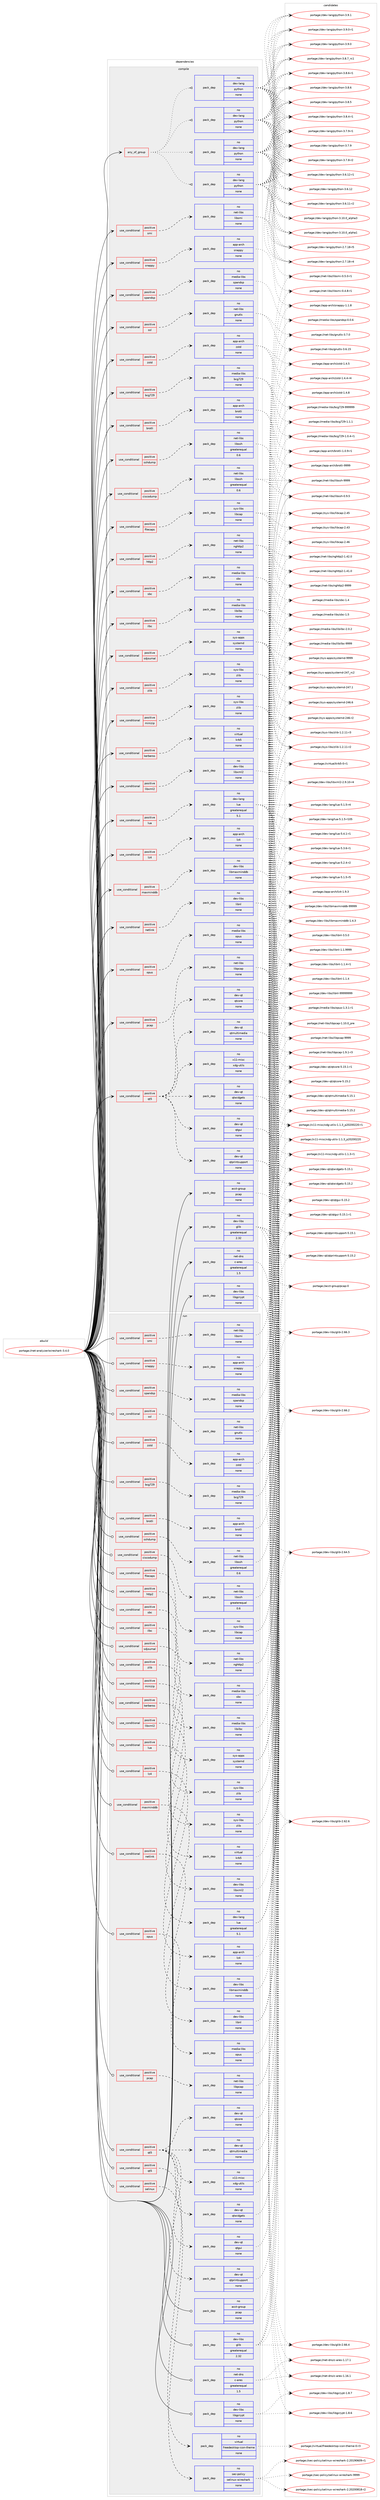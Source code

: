digraph prolog {

# *************
# Graph options
# *************

newrank=true;
concentrate=true;
compound=true;
graph [rankdir=LR,fontname=Helvetica,fontsize=10,ranksep=1.5];#, ranksep=2.5, nodesep=0.2];
edge  [arrowhead=vee];
node  [fontname=Helvetica,fontsize=10];

# **********
# The ebuild
# **********

subgraph cluster_leftcol {
color=gray;
rank=same;
label=<<i>ebuild</i>>;
id [label="portage://net-analyzer/wireshark-3.4.0", color=red, width=4, href="../net-analyzer/wireshark-3.4.0.svg"];
}

# ****************
# The dependencies
# ****************

subgraph cluster_midcol {
color=gray;
label=<<i>dependencies</i>>;
subgraph cluster_compile {
fillcolor="#eeeeee";
style=filled;
label=<<i>compile</i>>;
subgraph any109 {
dependency13632 [label=<<TABLE BORDER="0" CELLBORDER="1" CELLSPACING="0" CELLPADDING="4"><TR><TD CELLPADDING="10">any_of_group</TD></TR></TABLE>>, shape=none, color=red];subgraph pack9481 {
dependency13633 [label=<<TABLE BORDER="0" CELLBORDER="1" CELLSPACING="0" CELLPADDING="4" WIDTH="220"><TR><TD ROWSPAN="6" CELLPADDING="30">pack_dep</TD></TR><TR><TD WIDTH="110">no</TD></TR><TR><TD>dev-lang</TD></TR><TR><TD>python</TD></TR><TR><TD>none</TD></TR><TR><TD></TD></TR></TABLE>>, shape=none, color=blue];
}
dependency13632:e -> dependency13633:w [weight=20,style="dotted",arrowhead="oinv"];
subgraph pack9482 {
dependency13634 [label=<<TABLE BORDER="0" CELLBORDER="1" CELLSPACING="0" CELLPADDING="4" WIDTH="220"><TR><TD ROWSPAN="6" CELLPADDING="30">pack_dep</TD></TR><TR><TD WIDTH="110">no</TD></TR><TR><TD>dev-lang</TD></TR><TR><TD>python</TD></TR><TR><TD>none</TD></TR><TR><TD></TD></TR></TABLE>>, shape=none, color=blue];
}
dependency13632:e -> dependency13634:w [weight=20,style="dotted",arrowhead="oinv"];
subgraph pack9483 {
dependency13635 [label=<<TABLE BORDER="0" CELLBORDER="1" CELLSPACING="0" CELLPADDING="4" WIDTH="220"><TR><TD ROWSPAN="6" CELLPADDING="30">pack_dep</TD></TR><TR><TD WIDTH="110">no</TD></TR><TR><TD>dev-lang</TD></TR><TR><TD>python</TD></TR><TR><TD>none</TD></TR><TR><TD></TD></TR></TABLE>>, shape=none, color=blue];
}
dependency13632:e -> dependency13635:w [weight=20,style="dotted",arrowhead="oinv"];
subgraph pack9484 {
dependency13636 [label=<<TABLE BORDER="0" CELLBORDER="1" CELLSPACING="0" CELLPADDING="4" WIDTH="220"><TR><TD ROWSPAN="6" CELLPADDING="30">pack_dep</TD></TR><TR><TD WIDTH="110">no</TD></TR><TR><TD>dev-lang</TD></TR><TR><TD>python</TD></TR><TR><TD>none</TD></TR><TR><TD></TD></TR></TABLE>>, shape=none, color=blue];
}
dependency13632:e -> dependency13636:w [weight=20,style="dotted",arrowhead="oinv"];
}
id:e -> dependency13632:w [weight=20,style="solid",arrowhead="vee"];
subgraph cond4026 {
dependency13637 [label=<<TABLE BORDER="0" CELLBORDER="1" CELLSPACING="0" CELLPADDING="4"><TR><TD ROWSPAN="3" CELLPADDING="10">use_conditional</TD></TR><TR><TD>positive</TD></TR><TR><TD>bcg729</TD></TR></TABLE>>, shape=none, color=red];
subgraph pack9485 {
dependency13638 [label=<<TABLE BORDER="0" CELLBORDER="1" CELLSPACING="0" CELLPADDING="4" WIDTH="220"><TR><TD ROWSPAN="6" CELLPADDING="30">pack_dep</TD></TR><TR><TD WIDTH="110">no</TD></TR><TR><TD>media-libs</TD></TR><TR><TD>bcg729</TD></TR><TR><TD>none</TD></TR><TR><TD></TD></TR></TABLE>>, shape=none, color=blue];
}
dependency13637:e -> dependency13638:w [weight=20,style="dashed",arrowhead="vee"];
}
id:e -> dependency13637:w [weight=20,style="solid",arrowhead="vee"];
subgraph cond4027 {
dependency13639 [label=<<TABLE BORDER="0" CELLBORDER="1" CELLSPACING="0" CELLPADDING="4"><TR><TD ROWSPAN="3" CELLPADDING="10">use_conditional</TD></TR><TR><TD>positive</TD></TR><TR><TD>brotli</TD></TR></TABLE>>, shape=none, color=red];
subgraph pack9486 {
dependency13640 [label=<<TABLE BORDER="0" CELLBORDER="1" CELLSPACING="0" CELLPADDING="4" WIDTH="220"><TR><TD ROWSPAN="6" CELLPADDING="30">pack_dep</TD></TR><TR><TD WIDTH="110">no</TD></TR><TR><TD>app-arch</TD></TR><TR><TD>brotli</TD></TR><TR><TD>none</TD></TR><TR><TD></TD></TR></TABLE>>, shape=none, color=blue];
}
dependency13639:e -> dependency13640:w [weight=20,style="dashed",arrowhead="vee"];
}
id:e -> dependency13639:w [weight=20,style="solid",arrowhead="vee"];
subgraph cond4028 {
dependency13641 [label=<<TABLE BORDER="0" CELLBORDER="1" CELLSPACING="0" CELLPADDING="4"><TR><TD ROWSPAN="3" CELLPADDING="10">use_conditional</TD></TR><TR><TD>positive</TD></TR><TR><TD>ciscodump</TD></TR></TABLE>>, shape=none, color=red];
subgraph pack9487 {
dependency13642 [label=<<TABLE BORDER="0" CELLBORDER="1" CELLSPACING="0" CELLPADDING="4" WIDTH="220"><TR><TD ROWSPAN="6" CELLPADDING="30">pack_dep</TD></TR><TR><TD WIDTH="110">no</TD></TR><TR><TD>net-libs</TD></TR><TR><TD>libssh</TD></TR><TR><TD>greaterequal</TD></TR><TR><TD>0.6</TD></TR></TABLE>>, shape=none, color=blue];
}
dependency13641:e -> dependency13642:w [weight=20,style="dashed",arrowhead="vee"];
}
id:e -> dependency13641:w [weight=20,style="solid",arrowhead="vee"];
subgraph cond4029 {
dependency13643 [label=<<TABLE BORDER="0" CELLBORDER="1" CELLSPACING="0" CELLPADDING="4"><TR><TD ROWSPAN="3" CELLPADDING="10">use_conditional</TD></TR><TR><TD>positive</TD></TR><TR><TD>filecaps</TD></TR></TABLE>>, shape=none, color=red];
subgraph pack9488 {
dependency13644 [label=<<TABLE BORDER="0" CELLBORDER="1" CELLSPACING="0" CELLPADDING="4" WIDTH="220"><TR><TD ROWSPAN="6" CELLPADDING="30">pack_dep</TD></TR><TR><TD WIDTH="110">no</TD></TR><TR><TD>sys-libs</TD></TR><TR><TD>libcap</TD></TR><TR><TD>none</TD></TR><TR><TD></TD></TR></TABLE>>, shape=none, color=blue];
}
dependency13643:e -> dependency13644:w [weight=20,style="dashed",arrowhead="vee"];
}
id:e -> dependency13643:w [weight=20,style="solid",arrowhead="vee"];
subgraph cond4030 {
dependency13645 [label=<<TABLE BORDER="0" CELLBORDER="1" CELLSPACING="0" CELLPADDING="4"><TR><TD ROWSPAN="3" CELLPADDING="10">use_conditional</TD></TR><TR><TD>positive</TD></TR><TR><TD>http2</TD></TR></TABLE>>, shape=none, color=red];
subgraph pack9489 {
dependency13646 [label=<<TABLE BORDER="0" CELLBORDER="1" CELLSPACING="0" CELLPADDING="4" WIDTH="220"><TR><TD ROWSPAN="6" CELLPADDING="30">pack_dep</TD></TR><TR><TD WIDTH="110">no</TD></TR><TR><TD>net-libs</TD></TR><TR><TD>nghttp2</TD></TR><TR><TD>none</TD></TR><TR><TD></TD></TR></TABLE>>, shape=none, color=blue];
}
dependency13645:e -> dependency13646:w [weight=20,style="dashed",arrowhead="vee"];
}
id:e -> dependency13645:w [weight=20,style="solid",arrowhead="vee"];
subgraph cond4031 {
dependency13647 [label=<<TABLE BORDER="0" CELLBORDER="1" CELLSPACING="0" CELLPADDING="4"><TR><TD ROWSPAN="3" CELLPADDING="10">use_conditional</TD></TR><TR><TD>positive</TD></TR><TR><TD>ilbc</TD></TR></TABLE>>, shape=none, color=red];
subgraph pack9490 {
dependency13648 [label=<<TABLE BORDER="0" CELLBORDER="1" CELLSPACING="0" CELLPADDING="4" WIDTH="220"><TR><TD ROWSPAN="6" CELLPADDING="30">pack_dep</TD></TR><TR><TD WIDTH="110">no</TD></TR><TR><TD>media-libs</TD></TR><TR><TD>libilbc</TD></TR><TR><TD>none</TD></TR><TR><TD></TD></TR></TABLE>>, shape=none, color=blue];
}
dependency13647:e -> dependency13648:w [weight=20,style="dashed",arrowhead="vee"];
}
id:e -> dependency13647:w [weight=20,style="solid",arrowhead="vee"];
subgraph cond4032 {
dependency13649 [label=<<TABLE BORDER="0" CELLBORDER="1" CELLSPACING="0" CELLPADDING="4"><TR><TD ROWSPAN="3" CELLPADDING="10">use_conditional</TD></TR><TR><TD>positive</TD></TR><TR><TD>kerberos</TD></TR></TABLE>>, shape=none, color=red];
subgraph pack9491 {
dependency13650 [label=<<TABLE BORDER="0" CELLBORDER="1" CELLSPACING="0" CELLPADDING="4" WIDTH="220"><TR><TD ROWSPAN="6" CELLPADDING="30">pack_dep</TD></TR><TR><TD WIDTH="110">no</TD></TR><TR><TD>virtual</TD></TR><TR><TD>krb5</TD></TR><TR><TD>none</TD></TR><TR><TD></TD></TR></TABLE>>, shape=none, color=blue];
}
dependency13649:e -> dependency13650:w [weight=20,style="dashed",arrowhead="vee"];
}
id:e -> dependency13649:w [weight=20,style="solid",arrowhead="vee"];
subgraph cond4033 {
dependency13651 [label=<<TABLE BORDER="0" CELLBORDER="1" CELLSPACING="0" CELLPADDING="4"><TR><TD ROWSPAN="3" CELLPADDING="10">use_conditional</TD></TR><TR><TD>positive</TD></TR><TR><TD>libxml2</TD></TR></TABLE>>, shape=none, color=red];
subgraph pack9492 {
dependency13652 [label=<<TABLE BORDER="0" CELLBORDER="1" CELLSPACING="0" CELLPADDING="4" WIDTH="220"><TR><TD ROWSPAN="6" CELLPADDING="30">pack_dep</TD></TR><TR><TD WIDTH="110">no</TD></TR><TR><TD>dev-libs</TD></TR><TR><TD>libxml2</TD></TR><TR><TD>none</TD></TR><TR><TD></TD></TR></TABLE>>, shape=none, color=blue];
}
dependency13651:e -> dependency13652:w [weight=20,style="dashed",arrowhead="vee"];
}
id:e -> dependency13651:w [weight=20,style="solid",arrowhead="vee"];
subgraph cond4034 {
dependency13653 [label=<<TABLE BORDER="0" CELLBORDER="1" CELLSPACING="0" CELLPADDING="4"><TR><TD ROWSPAN="3" CELLPADDING="10">use_conditional</TD></TR><TR><TD>positive</TD></TR><TR><TD>lua</TD></TR></TABLE>>, shape=none, color=red];
subgraph pack9493 {
dependency13654 [label=<<TABLE BORDER="0" CELLBORDER="1" CELLSPACING="0" CELLPADDING="4" WIDTH="220"><TR><TD ROWSPAN="6" CELLPADDING="30">pack_dep</TD></TR><TR><TD WIDTH="110">no</TD></TR><TR><TD>dev-lang</TD></TR><TR><TD>lua</TD></TR><TR><TD>greaterequal</TD></TR><TR><TD>5.1</TD></TR></TABLE>>, shape=none, color=blue];
}
dependency13653:e -> dependency13654:w [weight=20,style="dashed",arrowhead="vee"];
}
id:e -> dependency13653:w [weight=20,style="solid",arrowhead="vee"];
subgraph cond4035 {
dependency13655 [label=<<TABLE BORDER="0" CELLBORDER="1" CELLSPACING="0" CELLPADDING="4"><TR><TD ROWSPAN="3" CELLPADDING="10">use_conditional</TD></TR><TR><TD>positive</TD></TR><TR><TD>lz4</TD></TR></TABLE>>, shape=none, color=red];
subgraph pack9494 {
dependency13656 [label=<<TABLE BORDER="0" CELLBORDER="1" CELLSPACING="0" CELLPADDING="4" WIDTH="220"><TR><TD ROWSPAN="6" CELLPADDING="30">pack_dep</TD></TR><TR><TD WIDTH="110">no</TD></TR><TR><TD>app-arch</TD></TR><TR><TD>lz4</TD></TR><TR><TD>none</TD></TR><TR><TD></TD></TR></TABLE>>, shape=none, color=blue];
}
dependency13655:e -> dependency13656:w [weight=20,style="dashed",arrowhead="vee"];
}
id:e -> dependency13655:w [weight=20,style="solid",arrowhead="vee"];
subgraph cond4036 {
dependency13657 [label=<<TABLE BORDER="0" CELLBORDER="1" CELLSPACING="0" CELLPADDING="4"><TR><TD ROWSPAN="3" CELLPADDING="10">use_conditional</TD></TR><TR><TD>positive</TD></TR><TR><TD>maxminddb</TD></TR></TABLE>>, shape=none, color=red];
subgraph pack9495 {
dependency13658 [label=<<TABLE BORDER="0" CELLBORDER="1" CELLSPACING="0" CELLPADDING="4" WIDTH="220"><TR><TD ROWSPAN="6" CELLPADDING="30">pack_dep</TD></TR><TR><TD WIDTH="110">no</TD></TR><TR><TD>dev-libs</TD></TR><TR><TD>libmaxminddb</TD></TR><TR><TD>none</TD></TR><TR><TD></TD></TR></TABLE>>, shape=none, color=blue];
}
dependency13657:e -> dependency13658:w [weight=20,style="dashed",arrowhead="vee"];
}
id:e -> dependency13657:w [weight=20,style="solid",arrowhead="vee"];
subgraph cond4037 {
dependency13659 [label=<<TABLE BORDER="0" CELLBORDER="1" CELLSPACING="0" CELLPADDING="4"><TR><TD ROWSPAN="3" CELLPADDING="10">use_conditional</TD></TR><TR><TD>positive</TD></TR><TR><TD>minizip</TD></TR></TABLE>>, shape=none, color=red];
subgraph pack9496 {
dependency13660 [label=<<TABLE BORDER="0" CELLBORDER="1" CELLSPACING="0" CELLPADDING="4" WIDTH="220"><TR><TD ROWSPAN="6" CELLPADDING="30">pack_dep</TD></TR><TR><TD WIDTH="110">no</TD></TR><TR><TD>sys-libs</TD></TR><TR><TD>zlib</TD></TR><TR><TD>none</TD></TR><TR><TD></TD></TR></TABLE>>, shape=none, color=blue];
}
dependency13659:e -> dependency13660:w [weight=20,style="dashed",arrowhead="vee"];
}
id:e -> dependency13659:w [weight=20,style="solid",arrowhead="vee"];
subgraph cond4038 {
dependency13661 [label=<<TABLE BORDER="0" CELLBORDER="1" CELLSPACING="0" CELLPADDING="4"><TR><TD ROWSPAN="3" CELLPADDING="10">use_conditional</TD></TR><TR><TD>positive</TD></TR><TR><TD>netlink</TD></TR></TABLE>>, shape=none, color=red];
subgraph pack9497 {
dependency13662 [label=<<TABLE BORDER="0" CELLBORDER="1" CELLSPACING="0" CELLPADDING="4" WIDTH="220"><TR><TD ROWSPAN="6" CELLPADDING="30">pack_dep</TD></TR><TR><TD WIDTH="110">no</TD></TR><TR><TD>dev-libs</TD></TR><TR><TD>libnl</TD></TR><TR><TD>none</TD></TR><TR><TD></TD></TR></TABLE>>, shape=none, color=blue];
}
dependency13661:e -> dependency13662:w [weight=20,style="dashed",arrowhead="vee"];
}
id:e -> dependency13661:w [weight=20,style="solid",arrowhead="vee"];
subgraph cond4039 {
dependency13663 [label=<<TABLE BORDER="0" CELLBORDER="1" CELLSPACING="0" CELLPADDING="4"><TR><TD ROWSPAN="3" CELLPADDING="10">use_conditional</TD></TR><TR><TD>positive</TD></TR><TR><TD>opus</TD></TR></TABLE>>, shape=none, color=red];
subgraph pack9498 {
dependency13664 [label=<<TABLE BORDER="0" CELLBORDER="1" CELLSPACING="0" CELLPADDING="4" WIDTH="220"><TR><TD ROWSPAN="6" CELLPADDING="30">pack_dep</TD></TR><TR><TD WIDTH="110">no</TD></TR><TR><TD>media-libs</TD></TR><TR><TD>opus</TD></TR><TR><TD>none</TD></TR><TR><TD></TD></TR></TABLE>>, shape=none, color=blue];
}
dependency13663:e -> dependency13664:w [weight=20,style="dashed",arrowhead="vee"];
}
id:e -> dependency13663:w [weight=20,style="solid",arrowhead="vee"];
subgraph cond4040 {
dependency13665 [label=<<TABLE BORDER="0" CELLBORDER="1" CELLSPACING="0" CELLPADDING="4"><TR><TD ROWSPAN="3" CELLPADDING="10">use_conditional</TD></TR><TR><TD>positive</TD></TR><TR><TD>pcap</TD></TR></TABLE>>, shape=none, color=red];
subgraph pack9499 {
dependency13666 [label=<<TABLE BORDER="0" CELLBORDER="1" CELLSPACING="0" CELLPADDING="4" WIDTH="220"><TR><TD ROWSPAN="6" CELLPADDING="30">pack_dep</TD></TR><TR><TD WIDTH="110">no</TD></TR><TR><TD>net-libs</TD></TR><TR><TD>libpcap</TD></TR><TR><TD>none</TD></TR><TR><TD></TD></TR></TABLE>>, shape=none, color=blue];
}
dependency13665:e -> dependency13666:w [weight=20,style="dashed",arrowhead="vee"];
}
id:e -> dependency13665:w [weight=20,style="solid",arrowhead="vee"];
subgraph cond4041 {
dependency13667 [label=<<TABLE BORDER="0" CELLBORDER="1" CELLSPACING="0" CELLPADDING="4"><TR><TD ROWSPAN="3" CELLPADDING="10">use_conditional</TD></TR><TR><TD>positive</TD></TR><TR><TD>qt5</TD></TR></TABLE>>, shape=none, color=red];
subgraph pack9500 {
dependency13668 [label=<<TABLE BORDER="0" CELLBORDER="1" CELLSPACING="0" CELLPADDING="4" WIDTH="220"><TR><TD ROWSPAN="6" CELLPADDING="30">pack_dep</TD></TR><TR><TD WIDTH="110">no</TD></TR><TR><TD>dev-qt</TD></TR><TR><TD>qtcore</TD></TR><TR><TD>none</TD></TR><TR><TD></TD></TR></TABLE>>, shape=none, color=blue];
}
dependency13667:e -> dependency13668:w [weight=20,style="dashed",arrowhead="vee"];
subgraph pack9501 {
dependency13669 [label=<<TABLE BORDER="0" CELLBORDER="1" CELLSPACING="0" CELLPADDING="4" WIDTH="220"><TR><TD ROWSPAN="6" CELLPADDING="30">pack_dep</TD></TR><TR><TD WIDTH="110">no</TD></TR><TR><TD>dev-qt</TD></TR><TR><TD>qtgui</TD></TR><TR><TD>none</TD></TR><TR><TD></TD></TR></TABLE>>, shape=none, color=blue];
}
dependency13667:e -> dependency13669:w [weight=20,style="dashed",arrowhead="vee"];
subgraph pack9502 {
dependency13670 [label=<<TABLE BORDER="0" CELLBORDER="1" CELLSPACING="0" CELLPADDING="4" WIDTH="220"><TR><TD ROWSPAN="6" CELLPADDING="30">pack_dep</TD></TR><TR><TD WIDTH="110">no</TD></TR><TR><TD>dev-qt</TD></TR><TR><TD>qtmultimedia</TD></TR><TR><TD>none</TD></TR><TR><TD></TD></TR></TABLE>>, shape=none, color=blue];
}
dependency13667:e -> dependency13670:w [weight=20,style="dashed",arrowhead="vee"];
subgraph pack9503 {
dependency13671 [label=<<TABLE BORDER="0" CELLBORDER="1" CELLSPACING="0" CELLPADDING="4" WIDTH="220"><TR><TD ROWSPAN="6" CELLPADDING="30">pack_dep</TD></TR><TR><TD WIDTH="110">no</TD></TR><TR><TD>dev-qt</TD></TR><TR><TD>qtprintsupport</TD></TR><TR><TD>none</TD></TR><TR><TD></TD></TR></TABLE>>, shape=none, color=blue];
}
dependency13667:e -> dependency13671:w [weight=20,style="dashed",arrowhead="vee"];
subgraph pack9504 {
dependency13672 [label=<<TABLE BORDER="0" CELLBORDER="1" CELLSPACING="0" CELLPADDING="4" WIDTH="220"><TR><TD ROWSPAN="6" CELLPADDING="30">pack_dep</TD></TR><TR><TD WIDTH="110">no</TD></TR><TR><TD>dev-qt</TD></TR><TR><TD>qtwidgets</TD></TR><TR><TD>none</TD></TR><TR><TD></TD></TR></TABLE>>, shape=none, color=blue];
}
dependency13667:e -> dependency13672:w [weight=20,style="dashed",arrowhead="vee"];
subgraph pack9505 {
dependency13673 [label=<<TABLE BORDER="0" CELLBORDER="1" CELLSPACING="0" CELLPADDING="4" WIDTH="220"><TR><TD ROWSPAN="6" CELLPADDING="30">pack_dep</TD></TR><TR><TD WIDTH="110">no</TD></TR><TR><TD>x11-misc</TD></TR><TR><TD>xdg-utils</TD></TR><TR><TD>none</TD></TR><TR><TD></TD></TR></TABLE>>, shape=none, color=blue];
}
dependency13667:e -> dependency13673:w [weight=20,style="dashed",arrowhead="vee"];
}
id:e -> dependency13667:w [weight=20,style="solid",arrowhead="vee"];
subgraph cond4042 {
dependency13674 [label=<<TABLE BORDER="0" CELLBORDER="1" CELLSPACING="0" CELLPADDING="4"><TR><TD ROWSPAN="3" CELLPADDING="10">use_conditional</TD></TR><TR><TD>positive</TD></TR><TR><TD>sbc</TD></TR></TABLE>>, shape=none, color=red];
subgraph pack9506 {
dependency13675 [label=<<TABLE BORDER="0" CELLBORDER="1" CELLSPACING="0" CELLPADDING="4" WIDTH="220"><TR><TD ROWSPAN="6" CELLPADDING="30">pack_dep</TD></TR><TR><TD WIDTH="110">no</TD></TR><TR><TD>media-libs</TD></TR><TR><TD>sbc</TD></TR><TR><TD>none</TD></TR><TR><TD></TD></TR></TABLE>>, shape=none, color=blue];
}
dependency13674:e -> dependency13675:w [weight=20,style="dashed",arrowhead="vee"];
}
id:e -> dependency13674:w [weight=20,style="solid",arrowhead="vee"];
subgraph cond4043 {
dependency13676 [label=<<TABLE BORDER="0" CELLBORDER="1" CELLSPACING="0" CELLPADDING="4"><TR><TD ROWSPAN="3" CELLPADDING="10">use_conditional</TD></TR><TR><TD>positive</TD></TR><TR><TD>sdjournal</TD></TR></TABLE>>, shape=none, color=red];
subgraph pack9507 {
dependency13677 [label=<<TABLE BORDER="0" CELLBORDER="1" CELLSPACING="0" CELLPADDING="4" WIDTH="220"><TR><TD ROWSPAN="6" CELLPADDING="30">pack_dep</TD></TR><TR><TD WIDTH="110">no</TD></TR><TR><TD>sys-apps</TD></TR><TR><TD>systemd</TD></TR><TR><TD>none</TD></TR><TR><TD></TD></TR></TABLE>>, shape=none, color=blue];
}
dependency13676:e -> dependency13677:w [weight=20,style="dashed",arrowhead="vee"];
}
id:e -> dependency13676:w [weight=20,style="solid",arrowhead="vee"];
subgraph cond4044 {
dependency13678 [label=<<TABLE BORDER="0" CELLBORDER="1" CELLSPACING="0" CELLPADDING="4"><TR><TD ROWSPAN="3" CELLPADDING="10">use_conditional</TD></TR><TR><TD>positive</TD></TR><TR><TD>smi</TD></TR></TABLE>>, shape=none, color=red];
subgraph pack9508 {
dependency13679 [label=<<TABLE BORDER="0" CELLBORDER="1" CELLSPACING="0" CELLPADDING="4" WIDTH="220"><TR><TD ROWSPAN="6" CELLPADDING="30">pack_dep</TD></TR><TR><TD WIDTH="110">no</TD></TR><TR><TD>net-libs</TD></TR><TR><TD>libsmi</TD></TR><TR><TD>none</TD></TR><TR><TD></TD></TR></TABLE>>, shape=none, color=blue];
}
dependency13678:e -> dependency13679:w [weight=20,style="dashed",arrowhead="vee"];
}
id:e -> dependency13678:w [weight=20,style="solid",arrowhead="vee"];
subgraph cond4045 {
dependency13680 [label=<<TABLE BORDER="0" CELLBORDER="1" CELLSPACING="0" CELLPADDING="4"><TR><TD ROWSPAN="3" CELLPADDING="10">use_conditional</TD></TR><TR><TD>positive</TD></TR><TR><TD>snappy</TD></TR></TABLE>>, shape=none, color=red];
subgraph pack9509 {
dependency13681 [label=<<TABLE BORDER="0" CELLBORDER="1" CELLSPACING="0" CELLPADDING="4" WIDTH="220"><TR><TD ROWSPAN="6" CELLPADDING="30">pack_dep</TD></TR><TR><TD WIDTH="110">no</TD></TR><TR><TD>app-arch</TD></TR><TR><TD>snappy</TD></TR><TR><TD>none</TD></TR><TR><TD></TD></TR></TABLE>>, shape=none, color=blue];
}
dependency13680:e -> dependency13681:w [weight=20,style="dashed",arrowhead="vee"];
}
id:e -> dependency13680:w [weight=20,style="solid",arrowhead="vee"];
subgraph cond4046 {
dependency13682 [label=<<TABLE BORDER="0" CELLBORDER="1" CELLSPACING="0" CELLPADDING="4"><TR><TD ROWSPAN="3" CELLPADDING="10">use_conditional</TD></TR><TR><TD>positive</TD></TR><TR><TD>spandsp</TD></TR></TABLE>>, shape=none, color=red];
subgraph pack9510 {
dependency13683 [label=<<TABLE BORDER="0" CELLBORDER="1" CELLSPACING="0" CELLPADDING="4" WIDTH="220"><TR><TD ROWSPAN="6" CELLPADDING="30">pack_dep</TD></TR><TR><TD WIDTH="110">no</TD></TR><TR><TD>media-libs</TD></TR><TR><TD>spandsp</TD></TR><TR><TD>none</TD></TR><TR><TD></TD></TR></TABLE>>, shape=none, color=blue];
}
dependency13682:e -> dependency13683:w [weight=20,style="dashed",arrowhead="vee"];
}
id:e -> dependency13682:w [weight=20,style="solid",arrowhead="vee"];
subgraph cond4047 {
dependency13684 [label=<<TABLE BORDER="0" CELLBORDER="1" CELLSPACING="0" CELLPADDING="4"><TR><TD ROWSPAN="3" CELLPADDING="10">use_conditional</TD></TR><TR><TD>positive</TD></TR><TR><TD>sshdump</TD></TR></TABLE>>, shape=none, color=red];
subgraph pack9511 {
dependency13685 [label=<<TABLE BORDER="0" CELLBORDER="1" CELLSPACING="0" CELLPADDING="4" WIDTH="220"><TR><TD ROWSPAN="6" CELLPADDING="30">pack_dep</TD></TR><TR><TD WIDTH="110">no</TD></TR><TR><TD>net-libs</TD></TR><TR><TD>libssh</TD></TR><TR><TD>greaterequal</TD></TR><TR><TD>0.6</TD></TR></TABLE>>, shape=none, color=blue];
}
dependency13684:e -> dependency13685:w [weight=20,style="dashed",arrowhead="vee"];
}
id:e -> dependency13684:w [weight=20,style="solid",arrowhead="vee"];
subgraph cond4048 {
dependency13686 [label=<<TABLE BORDER="0" CELLBORDER="1" CELLSPACING="0" CELLPADDING="4"><TR><TD ROWSPAN="3" CELLPADDING="10">use_conditional</TD></TR><TR><TD>positive</TD></TR><TR><TD>ssl</TD></TR></TABLE>>, shape=none, color=red];
subgraph pack9512 {
dependency13687 [label=<<TABLE BORDER="0" CELLBORDER="1" CELLSPACING="0" CELLPADDING="4" WIDTH="220"><TR><TD ROWSPAN="6" CELLPADDING="30">pack_dep</TD></TR><TR><TD WIDTH="110">no</TD></TR><TR><TD>net-libs</TD></TR><TR><TD>gnutls</TD></TR><TR><TD>none</TD></TR><TR><TD></TD></TR></TABLE>>, shape=none, color=blue];
}
dependency13686:e -> dependency13687:w [weight=20,style="dashed",arrowhead="vee"];
}
id:e -> dependency13686:w [weight=20,style="solid",arrowhead="vee"];
subgraph cond4049 {
dependency13688 [label=<<TABLE BORDER="0" CELLBORDER="1" CELLSPACING="0" CELLPADDING="4"><TR><TD ROWSPAN="3" CELLPADDING="10">use_conditional</TD></TR><TR><TD>positive</TD></TR><TR><TD>zlib</TD></TR></TABLE>>, shape=none, color=red];
subgraph pack9513 {
dependency13689 [label=<<TABLE BORDER="0" CELLBORDER="1" CELLSPACING="0" CELLPADDING="4" WIDTH="220"><TR><TD ROWSPAN="6" CELLPADDING="30">pack_dep</TD></TR><TR><TD WIDTH="110">no</TD></TR><TR><TD>sys-libs</TD></TR><TR><TD>zlib</TD></TR><TR><TD>none</TD></TR><TR><TD></TD></TR></TABLE>>, shape=none, color=blue];
}
dependency13688:e -> dependency13689:w [weight=20,style="dashed",arrowhead="vee"];
}
id:e -> dependency13688:w [weight=20,style="solid",arrowhead="vee"];
subgraph cond4050 {
dependency13690 [label=<<TABLE BORDER="0" CELLBORDER="1" CELLSPACING="0" CELLPADDING="4"><TR><TD ROWSPAN="3" CELLPADDING="10">use_conditional</TD></TR><TR><TD>positive</TD></TR><TR><TD>zstd</TD></TR></TABLE>>, shape=none, color=red];
subgraph pack9514 {
dependency13691 [label=<<TABLE BORDER="0" CELLBORDER="1" CELLSPACING="0" CELLPADDING="4" WIDTH="220"><TR><TD ROWSPAN="6" CELLPADDING="30">pack_dep</TD></TR><TR><TD WIDTH="110">no</TD></TR><TR><TD>app-arch</TD></TR><TR><TD>zstd</TD></TR><TR><TD>none</TD></TR><TR><TD></TD></TR></TABLE>>, shape=none, color=blue];
}
dependency13690:e -> dependency13691:w [weight=20,style="dashed",arrowhead="vee"];
}
id:e -> dependency13690:w [weight=20,style="solid",arrowhead="vee"];
subgraph pack9515 {
dependency13692 [label=<<TABLE BORDER="0" CELLBORDER="1" CELLSPACING="0" CELLPADDING="4" WIDTH="220"><TR><TD ROWSPAN="6" CELLPADDING="30">pack_dep</TD></TR><TR><TD WIDTH="110">no</TD></TR><TR><TD>acct-group</TD></TR><TR><TD>pcap</TD></TR><TR><TD>none</TD></TR><TR><TD></TD></TR></TABLE>>, shape=none, color=blue];
}
id:e -> dependency13692:w [weight=20,style="solid",arrowhead="vee"];
subgraph pack9516 {
dependency13693 [label=<<TABLE BORDER="0" CELLBORDER="1" CELLSPACING="0" CELLPADDING="4" WIDTH="220"><TR><TD ROWSPAN="6" CELLPADDING="30">pack_dep</TD></TR><TR><TD WIDTH="110">no</TD></TR><TR><TD>dev-libs</TD></TR><TR><TD>glib</TD></TR><TR><TD>greaterequal</TD></TR><TR><TD>2.32</TD></TR></TABLE>>, shape=none, color=blue];
}
id:e -> dependency13693:w [weight=20,style="solid",arrowhead="vee"];
subgraph pack9517 {
dependency13694 [label=<<TABLE BORDER="0" CELLBORDER="1" CELLSPACING="0" CELLPADDING="4" WIDTH="220"><TR><TD ROWSPAN="6" CELLPADDING="30">pack_dep</TD></TR><TR><TD WIDTH="110">no</TD></TR><TR><TD>dev-libs</TD></TR><TR><TD>libgcrypt</TD></TR><TR><TD>none</TD></TR><TR><TD></TD></TR></TABLE>>, shape=none, color=blue];
}
id:e -> dependency13694:w [weight=20,style="solid",arrowhead="vee"];
subgraph pack9518 {
dependency13695 [label=<<TABLE BORDER="0" CELLBORDER="1" CELLSPACING="0" CELLPADDING="4" WIDTH="220"><TR><TD ROWSPAN="6" CELLPADDING="30">pack_dep</TD></TR><TR><TD WIDTH="110">no</TD></TR><TR><TD>net-dns</TD></TR><TR><TD>c-ares</TD></TR><TR><TD>greaterequal</TD></TR><TR><TD>1.5</TD></TR></TABLE>>, shape=none, color=blue];
}
id:e -> dependency13695:w [weight=20,style="solid",arrowhead="vee"];
}
subgraph cluster_compileandrun {
fillcolor="#eeeeee";
style=filled;
label=<<i>compile and run</i>>;
}
subgraph cluster_run {
fillcolor="#eeeeee";
style=filled;
label=<<i>run</i>>;
subgraph cond4051 {
dependency13696 [label=<<TABLE BORDER="0" CELLBORDER="1" CELLSPACING="0" CELLPADDING="4"><TR><TD ROWSPAN="3" CELLPADDING="10">use_conditional</TD></TR><TR><TD>positive</TD></TR><TR><TD>bcg729</TD></TR></TABLE>>, shape=none, color=red];
subgraph pack9519 {
dependency13697 [label=<<TABLE BORDER="0" CELLBORDER="1" CELLSPACING="0" CELLPADDING="4" WIDTH="220"><TR><TD ROWSPAN="6" CELLPADDING="30">pack_dep</TD></TR><TR><TD WIDTH="110">no</TD></TR><TR><TD>media-libs</TD></TR><TR><TD>bcg729</TD></TR><TR><TD>none</TD></TR><TR><TD></TD></TR></TABLE>>, shape=none, color=blue];
}
dependency13696:e -> dependency13697:w [weight=20,style="dashed",arrowhead="vee"];
}
id:e -> dependency13696:w [weight=20,style="solid",arrowhead="odot"];
subgraph cond4052 {
dependency13698 [label=<<TABLE BORDER="0" CELLBORDER="1" CELLSPACING="0" CELLPADDING="4"><TR><TD ROWSPAN="3" CELLPADDING="10">use_conditional</TD></TR><TR><TD>positive</TD></TR><TR><TD>brotli</TD></TR></TABLE>>, shape=none, color=red];
subgraph pack9520 {
dependency13699 [label=<<TABLE BORDER="0" CELLBORDER="1" CELLSPACING="0" CELLPADDING="4" WIDTH="220"><TR><TD ROWSPAN="6" CELLPADDING="30">pack_dep</TD></TR><TR><TD WIDTH="110">no</TD></TR><TR><TD>app-arch</TD></TR><TR><TD>brotli</TD></TR><TR><TD>none</TD></TR><TR><TD></TD></TR></TABLE>>, shape=none, color=blue];
}
dependency13698:e -> dependency13699:w [weight=20,style="dashed",arrowhead="vee"];
}
id:e -> dependency13698:w [weight=20,style="solid",arrowhead="odot"];
subgraph cond4053 {
dependency13700 [label=<<TABLE BORDER="0" CELLBORDER="1" CELLSPACING="0" CELLPADDING="4"><TR><TD ROWSPAN="3" CELLPADDING="10">use_conditional</TD></TR><TR><TD>positive</TD></TR><TR><TD>ciscodump</TD></TR></TABLE>>, shape=none, color=red];
subgraph pack9521 {
dependency13701 [label=<<TABLE BORDER="0" CELLBORDER="1" CELLSPACING="0" CELLPADDING="4" WIDTH="220"><TR><TD ROWSPAN="6" CELLPADDING="30">pack_dep</TD></TR><TR><TD WIDTH="110">no</TD></TR><TR><TD>net-libs</TD></TR><TR><TD>libssh</TD></TR><TR><TD>greaterequal</TD></TR><TR><TD>0.6</TD></TR></TABLE>>, shape=none, color=blue];
}
dependency13700:e -> dependency13701:w [weight=20,style="dashed",arrowhead="vee"];
}
id:e -> dependency13700:w [weight=20,style="solid",arrowhead="odot"];
subgraph cond4054 {
dependency13702 [label=<<TABLE BORDER="0" CELLBORDER="1" CELLSPACING="0" CELLPADDING="4"><TR><TD ROWSPAN="3" CELLPADDING="10">use_conditional</TD></TR><TR><TD>positive</TD></TR><TR><TD>filecaps</TD></TR></TABLE>>, shape=none, color=red];
subgraph pack9522 {
dependency13703 [label=<<TABLE BORDER="0" CELLBORDER="1" CELLSPACING="0" CELLPADDING="4" WIDTH="220"><TR><TD ROWSPAN="6" CELLPADDING="30">pack_dep</TD></TR><TR><TD WIDTH="110">no</TD></TR><TR><TD>sys-libs</TD></TR><TR><TD>libcap</TD></TR><TR><TD>none</TD></TR><TR><TD></TD></TR></TABLE>>, shape=none, color=blue];
}
dependency13702:e -> dependency13703:w [weight=20,style="dashed",arrowhead="vee"];
}
id:e -> dependency13702:w [weight=20,style="solid",arrowhead="odot"];
subgraph cond4055 {
dependency13704 [label=<<TABLE BORDER="0" CELLBORDER="1" CELLSPACING="0" CELLPADDING="4"><TR><TD ROWSPAN="3" CELLPADDING="10">use_conditional</TD></TR><TR><TD>positive</TD></TR><TR><TD>http2</TD></TR></TABLE>>, shape=none, color=red];
subgraph pack9523 {
dependency13705 [label=<<TABLE BORDER="0" CELLBORDER="1" CELLSPACING="0" CELLPADDING="4" WIDTH="220"><TR><TD ROWSPAN="6" CELLPADDING="30">pack_dep</TD></TR><TR><TD WIDTH="110">no</TD></TR><TR><TD>net-libs</TD></TR><TR><TD>nghttp2</TD></TR><TR><TD>none</TD></TR><TR><TD></TD></TR></TABLE>>, shape=none, color=blue];
}
dependency13704:e -> dependency13705:w [weight=20,style="dashed",arrowhead="vee"];
}
id:e -> dependency13704:w [weight=20,style="solid",arrowhead="odot"];
subgraph cond4056 {
dependency13706 [label=<<TABLE BORDER="0" CELLBORDER="1" CELLSPACING="0" CELLPADDING="4"><TR><TD ROWSPAN="3" CELLPADDING="10">use_conditional</TD></TR><TR><TD>positive</TD></TR><TR><TD>ilbc</TD></TR></TABLE>>, shape=none, color=red];
subgraph pack9524 {
dependency13707 [label=<<TABLE BORDER="0" CELLBORDER="1" CELLSPACING="0" CELLPADDING="4" WIDTH="220"><TR><TD ROWSPAN="6" CELLPADDING="30">pack_dep</TD></TR><TR><TD WIDTH="110">no</TD></TR><TR><TD>media-libs</TD></TR><TR><TD>libilbc</TD></TR><TR><TD>none</TD></TR><TR><TD></TD></TR></TABLE>>, shape=none, color=blue];
}
dependency13706:e -> dependency13707:w [weight=20,style="dashed",arrowhead="vee"];
}
id:e -> dependency13706:w [weight=20,style="solid",arrowhead="odot"];
subgraph cond4057 {
dependency13708 [label=<<TABLE BORDER="0" CELLBORDER="1" CELLSPACING="0" CELLPADDING="4"><TR><TD ROWSPAN="3" CELLPADDING="10">use_conditional</TD></TR><TR><TD>positive</TD></TR><TR><TD>kerberos</TD></TR></TABLE>>, shape=none, color=red];
subgraph pack9525 {
dependency13709 [label=<<TABLE BORDER="0" CELLBORDER="1" CELLSPACING="0" CELLPADDING="4" WIDTH="220"><TR><TD ROWSPAN="6" CELLPADDING="30">pack_dep</TD></TR><TR><TD WIDTH="110">no</TD></TR><TR><TD>virtual</TD></TR><TR><TD>krb5</TD></TR><TR><TD>none</TD></TR><TR><TD></TD></TR></TABLE>>, shape=none, color=blue];
}
dependency13708:e -> dependency13709:w [weight=20,style="dashed",arrowhead="vee"];
}
id:e -> dependency13708:w [weight=20,style="solid",arrowhead="odot"];
subgraph cond4058 {
dependency13710 [label=<<TABLE BORDER="0" CELLBORDER="1" CELLSPACING="0" CELLPADDING="4"><TR><TD ROWSPAN="3" CELLPADDING="10">use_conditional</TD></TR><TR><TD>positive</TD></TR><TR><TD>libxml2</TD></TR></TABLE>>, shape=none, color=red];
subgraph pack9526 {
dependency13711 [label=<<TABLE BORDER="0" CELLBORDER="1" CELLSPACING="0" CELLPADDING="4" WIDTH="220"><TR><TD ROWSPAN="6" CELLPADDING="30">pack_dep</TD></TR><TR><TD WIDTH="110">no</TD></TR><TR><TD>dev-libs</TD></TR><TR><TD>libxml2</TD></TR><TR><TD>none</TD></TR><TR><TD></TD></TR></TABLE>>, shape=none, color=blue];
}
dependency13710:e -> dependency13711:w [weight=20,style="dashed",arrowhead="vee"];
}
id:e -> dependency13710:w [weight=20,style="solid",arrowhead="odot"];
subgraph cond4059 {
dependency13712 [label=<<TABLE BORDER="0" CELLBORDER="1" CELLSPACING="0" CELLPADDING="4"><TR><TD ROWSPAN="3" CELLPADDING="10">use_conditional</TD></TR><TR><TD>positive</TD></TR><TR><TD>lua</TD></TR></TABLE>>, shape=none, color=red];
subgraph pack9527 {
dependency13713 [label=<<TABLE BORDER="0" CELLBORDER="1" CELLSPACING="0" CELLPADDING="4" WIDTH="220"><TR><TD ROWSPAN="6" CELLPADDING="30">pack_dep</TD></TR><TR><TD WIDTH="110">no</TD></TR><TR><TD>dev-lang</TD></TR><TR><TD>lua</TD></TR><TR><TD>greaterequal</TD></TR><TR><TD>5.1</TD></TR></TABLE>>, shape=none, color=blue];
}
dependency13712:e -> dependency13713:w [weight=20,style="dashed",arrowhead="vee"];
}
id:e -> dependency13712:w [weight=20,style="solid",arrowhead="odot"];
subgraph cond4060 {
dependency13714 [label=<<TABLE BORDER="0" CELLBORDER="1" CELLSPACING="0" CELLPADDING="4"><TR><TD ROWSPAN="3" CELLPADDING="10">use_conditional</TD></TR><TR><TD>positive</TD></TR><TR><TD>lz4</TD></TR></TABLE>>, shape=none, color=red];
subgraph pack9528 {
dependency13715 [label=<<TABLE BORDER="0" CELLBORDER="1" CELLSPACING="0" CELLPADDING="4" WIDTH="220"><TR><TD ROWSPAN="6" CELLPADDING="30">pack_dep</TD></TR><TR><TD WIDTH="110">no</TD></TR><TR><TD>app-arch</TD></TR><TR><TD>lz4</TD></TR><TR><TD>none</TD></TR><TR><TD></TD></TR></TABLE>>, shape=none, color=blue];
}
dependency13714:e -> dependency13715:w [weight=20,style="dashed",arrowhead="vee"];
}
id:e -> dependency13714:w [weight=20,style="solid",arrowhead="odot"];
subgraph cond4061 {
dependency13716 [label=<<TABLE BORDER="0" CELLBORDER="1" CELLSPACING="0" CELLPADDING="4"><TR><TD ROWSPAN="3" CELLPADDING="10">use_conditional</TD></TR><TR><TD>positive</TD></TR><TR><TD>maxminddb</TD></TR></TABLE>>, shape=none, color=red];
subgraph pack9529 {
dependency13717 [label=<<TABLE BORDER="0" CELLBORDER="1" CELLSPACING="0" CELLPADDING="4" WIDTH="220"><TR><TD ROWSPAN="6" CELLPADDING="30">pack_dep</TD></TR><TR><TD WIDTH="110">no</TD></TR><TR><TD>dev-libs</TD></TR><TR><TD>libmaxminddb</TD></TR><TR><TD>none</TD></TR><TR><TD></TD></TR></TABLE>>, shape=none, color=blue];
}
dependency13716:e -> dependency13717:w [weight=20,style="dashed",arrowhead="vee"];
}
id:e -> dependency13716:w [weight=20,style="solid",arrowhead="odot"];
subgraph cond4062 {
dependency13718 [label=<<TABLE BORDER="0" CELLBORDER="1" CELLSPACING="0" CELLPADDING="4"><TR><TD ROWSPAN="3" CELLPADDING="10">use_conditional</TD></TR><TR><TD>positive</TD></TR><TR><TD>minizip</TD></TR></TABLE>>, shape=none, color=red];
subgraph pack9530 {
dependency13719 [label=<<TABLE BORDER="0" CELLBORDER="1" CELLSPACING="0" CELLPADDING="4" WIDTH="220"><TR><TD ROWSPAN="6" CELLPADDING="30">pack_dep</TD></TR><TR><TD WIDTH="110">no</TD></TR><TR><TD>sys-libs</TD></TR><TR><TD>zlib</TD></TR><TR><TD>none</TD></TR><TR><TD></TD></TR></TABLE>>, shape=none, color=blue];
}
dependency13718:e -> dependency13719:w [weight=20,style="dashed",arrowhead="vee"];
}
id:e -> dependency13718:w [weight=20,style="solid",arrowhead="odot"];
subgraph cond4063 {
dependency13720 [label=<<TABLE BORDER="0" CELLBORDER="1" CELLSPACING="0" CELLPADDING="4"><TR><TD ROWSPAN="3" CELLPADDING="10">use_conditional</TD></TR><TR><TD>positive</TD></TR><TR><TD>netlink</TD></TR></TABLE>>, shape=none, color=red];
subgraph pack9531 {
dependency13721 [label=<<TABLE BORDER="0" CELLBORDER="1" CELLSPACING="0" CELLPADDING="4" WIDTH="220"><TR><TD ROWSPAN="6" CELLPADDING="30">pack_dep</TD></TR><TR><TD WIDTH="110">no</TD></TR><TR><TD>dev-libs</TD></TR><TR><TD>libnl</TD></TR><TR><TD>none</TD></TR><TR><TD></TD></TR></TABLE>>, shape=none, color=blue];
}
dependency13720:e -> dependency13721:w [weight=20,style="dashed",arrowhead="vee"];
}
id:e -> dependency13720:w [weight=20,style="solid",arrowhead="odot"];
subgraph cond4064 {
dependency13722 [label=<<TABLE BORDER="0" CELLBORDER="1" CELLSPACING="0" CELLPADDING="4"><TR><TD ROWSPAN="3" CELLPADDING="10">use_conditional</TD></TR><TR><TD>positive</TD></TR><TR><TD>opus</TD></TR></TABLE>>, shape=none, color=red];
subgraph pack9532 {
dependency13723 [label=<<TABLE BORDER="0" CELLBORDER="1" CELLSPACING="0" CELLPADDING="4" WIDTH="220"><TR><TD ROWSPAN="6" CELLPADDING="30">pack_dep</TD></TR><TR><TD WIDTH="110">no</TD></TR><TR><TD>media-libs</TD></TR><TR><TD>opus</TD></TR><TR><TD>none</TD></TR><TR><TD></TD></TR></TABLE>>, shape=none, color=blue];
}
dependency13722:e -> dependency13723:w [weight=20,style="dashed",arrowhead="vee"];
}
id:e -> dependency13722:w [weight=20,style="solid",arrowhead="odot"];
subgraph cond4065 {
dependency13724 [label=<<TABLE BORDER="0" CELLBORDER="1" CELLSPACING="0" CELLPADDING="4"><TR><TD ROWSPAN="3" CELLPADDING="10">use_conditional</TD></TR><TR><TD>positive</TD></TR><TR><TD>pcap</TD></TR></TABLE>>, shape=none, color=red];
subgraph pack9533 {
dependency13725 [label=<<TABLE BORDER="0" CELLBORDER="1" CELLSPACING="0" CELLPADDING="4" WIDTH="220"><TR><TD ROWSPAN="6" CELLPADDING="30">pack_dep</TD></TR><TR><TD WIDTH="110">no</TD></TR><TR><TD>net-libs</TD></TR><TR><TD>libpcap</TD></TR><TR><TD>none</TD></TR><TR><TD></TD></TR></TABLE>>, shape=none, color=blue];
}
dependency13724:e -> dependency13725:w [weight=20,style="dashed",arrowhead="vee"];
}
id:e -> dependency13724:w [weight=20,style="solid",arrowhead="odot"];
subgraph cond4066 {
dependency13726 [label=<<TABLE BORDER="0" CELLBORDER="1" CELLSPACING="0" CELLPADDING="4"><TR><TD ROWSPAN="3" CELLPADDING="10">use_conditional</TD></TR><TR><TD>positive</TD></TR><TR><TD>qt5</TD></TR></TABLE>>, shape=none, color=red];
subgraph pack9534 {
dependency13727 [label=<<TABLE BORDER="0" CELLBORDER="1" CELLSPACING="0" CELLPADDING="4" WIDTH="220"><TR><TD ROWSPAN="6" CELLPADDING="30">pack_dep</TD></TR><TR><TD WIDTH="110">no</TD></TR><TR><TD>dev-qt</TD></TR><TR><TD>qtcore</TD></TR><TR><TD>none</TD></TR><TR><TD></TD></TR></TABLE>>, shape=none, color=blue];
}
dependency13726:e -> dependency13727:w [weight=20,style="dashed",arrowhead="vee"];
subgraph pack9535 {
dependency13728 [label=<<TABLE BORDER="0" CELLBORDER="1" CELLSPACING="0" CELLPADDING="4" WIDTH="220"><TR><TD ROWSPAN="6" CELLPADDING="30">pack_dep</TD></TR><TR><TD WIDTH="110">no</TD></TR><TR><TD>dev-qt</TD></TR><TR><TD>qtgui</TD></TR><TR><TD>none</TD></TR><TR><TD></TD></TR></TABLE>>, shape=none, color=blue];
}
dependency13726:e -> dependency13728:w [weight=20,style="dashed",arrowhead="vee"];
subgraph pack9536 {
dependency13729 [label=<<TABLE BORDER="0" CELLBORDER="1" CELLSPACING="0" CELLPADDING="4" WIDTH="220"><TR><TD ROWSPAN="6" CELLPADDING="30">pack_dep</TD></TR><TR><TD WIDTH="110">no</TD></TR><TR><TD>dev-qt</TD></TR><TR><TD>qtmultimedia</TD></TR><TR><TD>none</TD></TR><TR><TD></TD></TR></TABLE>>, shape=none, color=blue];
}
dependency13726:e -> dependency13729:w [weight=20,style="dashed",arrowhead="vee"];
subgraph pack9537 {
dependency13730 [label=<<TABLE BORDER="0" CELLBORDER="1" CELLSPACING="0" CELLPADDING="4" WIDTH="220"><TR><TD ROWSPAN="6" CELLPADDING="30">pack_dep</TD></TR><TR><TD WIDTH="110">no</TD></TR><TR><TD>dev-qt</TD></TR><TR><TD>qtprintsupport</TD></TR><TR><TD>none</TD></TR><TR><TD></TD></TR></TABLE>>, shape=none, color=blue];
}
dependency13726:e -> dependency13730:w [weight=20,style="dashed",arrowhead="vee"];
subgraph pack9538 {
dependency13731 [label=<<TABLE BORDER="0" CELLBORDER="1" CELLSPACING="0" CELLPADDING="4" WIDTH="220"><TR><TD ROWSPAN="6" CELLPADDING="30">pack_dep</TD></TR><TR><TD WIDTH="110">no</TD></TR><TR><TD>dev-qt</TD></TR><TR><TD>qtwidgets</TD></TR><TR><TD>none</TD></TR><TR><TD></TD></TR></TABLE>>, shape=none, color=blue];
}
dependency13726:e -> dependency13731:w [weight=20,style="dashed",arrowhead="vee"];
subgraph pack9539 {
dependency13732 [label=<<TABLE BORDER="0" CELLBORDER="1" CELLSPACING="0" CELLPADDING="4" WIDTH="220"><TR><TD ROWSPAN="6" CELLPADDING="30">pack_dep</TD></TR><TR><TD WIDTH="110">no</TD></TR><TR><TD>x11-misc</TD></TR><TR><TD>xdg-utils</TD></TR><TR><TD>none</TD></TR><TR><TD></TD></TR></TABLE>>, shape=none, color=blue];
}
dependency13726:e -> dependency13732:w [weight=20,style="dashed",arrowhead="vee"];
}
id:e -> dependency13726:w [weight=20,style="solid",arrowhead="odot"];
subgraph cond4067 {
dependency13733 [label=<<TABLE BORDER="0" CELLBORDER="1" CELLSPACING="0" CELLPADDING="4"><TR><TD ROWSPAN="3" CELLPADDING="10">use_conditional</TD></TR><TR><TD>positive</TD></TR><TR><TD>qt5</TD></TR></TABLE>>, shape=none, color=red];
subgraph pack9540 {
dependency13734 [label=<<TABLE BORDER="0" CELLBORDER="1" CELLSPACING="0" CELLPADDING="4" WIDTH="220"><TR><TD ROWSPAN="6" CELLPADDING="30">pack_dep</TD></TR><TR><TD WIDTH="110">no</TD></TR><TR><TD>virtual</TD></TR><TR><TD>freedesktop-icon-theme</TD></TR><TR><TD>none</TD></TR><TR><TD></TD></TR></TABLE>>, shape=none, color=blue];
}
dependency13733:e -> dependency13734:w [weight=20,style="dashed",arrowhead="vee"];
}
id:e -> dependency13733:w [weight=20,style="solid",arrowhead="odot"];
subgraph cond4068 {
dependency13735 [label=<<TABLE BORDER="0" CELLBORDER="1" CELLSPACING="0" CELLPADDING="4"><TR><TD ROWSPAN="3" CELLPADDING="10">use_conditional</TD></TR><TR><TD>positive</TD></TR><TR><TD>sbc</TD></TR></TABLE>>, shape=none, color=red];
subgraph pack9541 {
dependency13736 [label=<<TABLE BORDER="0" CELLBORDER="1" CELLSPACING="0" CELLPADDING="4" WIDTH="220"><TR><TD ROWSPAN="6" CELLPADDING="30">pack_dep</TD></TR><TR><TD WIDTH="110">no</TD></TR><TR><TD>media-libs</TD></TR><TR><TD>sbc</TD></TR><TR><TD>none</TD></TR><TR><TD></TD></TR></TABLE>>, shape=none, color=blue];
}
dependency13735:e -> dependency13736:w [weight=20,style="dashed",arrowhead="vee"];
}
id:e -> dependency13735:w [weight=20,style="solid",arrowhead="odot"];
subgraph cond4069 {
dependency13737 [label=<<TABLE BORDER="0" CELLBORDER="1" CELLSPACING="0" CELLPADDING="4"><TR><TD ROWSPAN="3" CELLPADDING="10">use_conditional</TD></TR><TR><TD>positive</TD></TR><TR><TD>sdjournal</TD></TR></TABLE>>, shape=none, color=red];
subgraph pack9542 {
dependency13738 [label=<<TABLE BORDER="0" CELLBORDER="1" CELLSPACING="0" CELLPADDING="4" WIDTH="220"><TR><TD ROWSPAN="6" CELLPADDING="30">pack_dep</TD></TR><TR><TD WIDTH="110">no</TD></TR><TR><TD>sys-apps</TD></TR><TR><TD>systemd</TD></TR><TR><TD>none</TD></TR><TR><TD></TD></TR></TABLE>>, shape=none, color=blue];
}
dependency13737:e -> dependency13738:w [weight=20,style="dashed",arrowhead="vee"];
}
id:e -> dependency13737:w [weight=20,style="solid",arrowhead="odot"];
subgraph cond4070 {
dependency13739 [label=<<TABLE BORDER="0" CELLBORDER="1" CELLSPACING="0" CELLPADDING="4"><TR><TD ROWSPAN="3" CELLPADDING="10">use_conditional</TD></TR><TR><TD>positive</TD></TR><TR><TD>selinux</TD></TR></TABLE>>, shape=none, color=red];
subgraph pack9543 {
dependency13740 [label=<<TABLE BORDER="0" CELLBORDER="1" CELLSPACING="0" CELLPADDING="4" WIDTH="220"><TR><TD ROWSPAN="6" CELLPADDING="30">pack_dep</TD></TR><TR><TD WIDTH="110">no</TD></TR><TR><TD>sec-policy</TD></TR><TR><TD>selinux-wireshark</TD></TR><TR><TD>none</TD></TR><TR><TD></TD></TR></TABLE>>, shape=none, color=blue];
}
dependency13739:e -> dependency13740:w [weight=20,style="dashed",arrowhead="vee"];
}
id:e -> dependency13739:w [weight=20,style="solid",arrowhead="odot"];
subgraph cond4071 {
dependency13741 [label=<<TABLE BORDER="0" CELLBORDER="1" CELLSPACING="0" CELLPADDING="4"><TR><TD ROWSPAN="3" CELLPADDING="10">use_conditional</TD></TR><TR><TD>positive</TD></TR><TR><TD>smi</TD></TR></TABLE>>, shape=none, color=red];
subgraph pack9544 {
dependency13742 [label=<<TABLE BORDER="0" CELLBORDER="1" CELLSPACING="0" CELLPADDING="4" WIDTH="220"><TR><TD ROWSPAN="6" CELLPADDING="30">pack_dep</TD></TR><TR><TD WIDTH="110">no</TD></TR><TR><TD>net-libs</TD></TR><TR><TD>libsmi</TD></TR><TR><TD>none</TD></TR><TR><TD></TD></TR></TABLE>>, shape=none, color=blue];
}
dependency13741:e -> dependency13742:w [weight=20,style="dashed",arrowhead="vee"];
}
id:e -> dependency13741:w [weight=20,style="solid",arrowhead="odot"];
subgraph cond4072 {
dependency13743 [label=<<TABLE BORDER="0" CELLBORDER="1" CELLSPACING="0" CELLPADDING="4"><TR><TD ROWSPAN="3" CELLPADDING="10">use_conditional</TD></TR><TR><TD>positive</TD></TR><TR><TD>snappy</TD></TR></TABLE>>, shape=none, color=red];
subgraph pack9545 {
dependency13744 [label=<<TABLE BORDER="0" CELLBORDER="1" CELLSPACING="0" CELLPADDING="4" WIDTH="220"><TR><TD ROWSPAN="6" CELLPADDING="30">pack_dep</TD></TR><TR><TD WIDTH="110">no</TD></TR><TR><TD>app-arch</TD></TR><TR><TD>snappy</TD></TR><TR><TD>none</TD></TR><TR><TD></TD></TR></TABLE>>, shape=none, color=blue];
}
dependency13743:e -> dependency13744:w [weight=20,style="dashed",arrowhead="vee"];
}
id:e -> dependency13743:w [weight=20,style="solid",arrowhead="odot"];
subgraph cond4073 {
dependency13745 [label=<<TABLE BORDER="0" CELLBORDER="1" CELLSPACING="0" CELLPADDING="4"><TR><TD ROWSPAN="3" CELLPADDING="10">use_conditional</TD></TR><TR><TD>positive</TD></TR><TR><TD>spandsp</TD></TR></TABLE>>, shape=none, color=red];
subgraph pack9546 {
dependency13746 [label=<<TABLE BORDER="0" CELLBORDER="1" CELLSPACING="0" CELLPADDING="4" WIDTH="220"><TR><TD ROWSPAN="6" CELLPADDING="30">pack_dep</TD></TR><TR><TD WIDTH="110">no</TD></TR><TR><TD>media-libs</TD></TR><TR><TD>spandsp</TD></TR><TR><TD>none</TD></TR><TR><TD></TD></TR></TABLE>>, shape=none, color=blue];
}
dependency13745:e -> dependency13746:w [weight=20,style="dashed",arrowhead="vee"];
}
id:e -> dependency13745:w [weight=20,style="solid",arrowhead="odot"];
subgraph cond4074 {
dependency13747 [label=<<TABLE BORDER="0" CELLBORDER="1" CELLSPACING="0" CELLPADDING="4"><TR><TD ROWSPAN="3" CELLPADDING="10">use_conditional</TD></TR><TR><TD>positive</TD></TR><TR><TD>sshdump</TD></TR></TABLE>>, shape=none, color=red];
subgraph pack9547 {
dependency13748 [label=<<TABLE BORDER="0" CELLBORDER="1" CELLSPACING="0" CELLPADDING="4" WIDTH="220"><TR><TD ROWSPAN="6" CELLPADDING="30">pack_dep</TD></TR><TR><TD WIDTH="110">no</TD></TR><TR><TD>net-libs</TD></TR><TR><TD>libssh</TD></TR><TR><TD>greaterequal</TD></TR><TR><TD>0.6</TD></TR></TABLE>>, shape=none, color=blue];
}
dependency13747:e -> dependency13748:w [weight=20,style="dashed",arrowhead="vee"];
}
id:e -> dependency13747:w [weight=20,style="solid",arrowhead="odot"];
subgraph cond4075 {
dependency13749 [label=<<TABLE BORDER="0" CELLBORDER="1" CELLSPACING="0" CELLPADDING="4"><TR><TD ROWSPAN="3" CELLPADDING="10">use_conditional</TD></TR><TR><TD>positive</TD></TR><TR><TD>ssl</TD></TR></TABLE>>, shape=none, color=red];
subgraph pack9548 {
dependency13750 [label=<<TABLE BORDER="0" CELLBORDER="1" CELLSPACING="0" CELLPADDING="4" WIDTH="220"><TR><TD ROWSPAN="6" CELLPADDING="30">pack_dep</TD></TR><TR><TD WIDTH="110">no</TD></TR><TR><TD>net-libs</TD></TR><TR><TD>gnutls</TD></TR><TR><TD>none</TD></TR><TR><TD></TD></TR></TABLE>>, shape=none, color=blue];
}
dependency13749:e -> dependency13750:w [weight=20,style="dashed",arrowhead="vee"];
}
id:e -> dependency13749:w [weight=20,style="solid",arrowhead="odot"];
subgraph cond4076 {
dependency13751 [label=<<TABLE BORDER="0" CELLBORDER="1" CELLSPACING="0" CELLPADDING="4"><TR><TD ROWSPAN="3" CELLPADDING="10">use_conditional</TD></TR><TR><TD>positive</TD></TR><TR><TD>zlib</TD></TR></TABLE>>, shape=none, color=red];
subgraph pack9549 {
dependency13752 [label=<<TABLE BORDER="0" CELLBORDER="1" CELLSPACING="0" CELLPADDING="4" WIDTH="220"><TR><TD ROWSPAN="6" CELLPADDING="30">pack_dep</TD></TR><TR><TD WIDTH="110">no</TD></TR><TR><TD>sys-libs</TD></TR><TR><TD>zlib</TD></TR><TR><TD>none</TD></TR><TR><TD></TD></TR></TABLE>>, shape=none, color=blue];
}
dependency13751:e -> dependency13752:w [weight=20,style="dashed",arrowhead="vee"];
}
id:e -> dependency13751:w [weight=20,style="solid",arrowhead="odot"];
subgraph cond4077 {
dependency13753 [label=<<TABLE BORDER="0" CELLBORDER="1" CELLSPACING="0" CELLPADDING="4"><TR><TD ROWSPAN="3" CELLPADDING="10">use_conditional</TD></TR><TR><TD>positive</TD></TR><TR><TD>zstd</TD></TR></TABLE>>, shape=none, color=red];
subgraph pack9550 {
dependency13754 [label=<<TABLE BORDER="0" CELLBORDER="1" CELLSPACING="0" CELLPADDING="4" WIDTH="220"><TR><TD ROWSPAN="6" CELLPADDING="30">pack_dep</TD></TR><TR><TD WIDTH="110">no</TD></TR><TR><TD>app-arch</TD></TR><TR><TD>zstd</TD></TR><TR><TD>none</TD></TR><TR><TD></TD></TR></TABLE>>, shape=none, color=blue];
}
dependency13753:e -> dependency13754:w [weight=20,style="dashed",arrowhead="vee"];
}
id:e -> dependency13753:w [weight=20,style="solid",arrowhead="odot"];
subgraph pack9551 {
dependency13755 [label=<<TABLE BORDER="0" CELLBORDER="1" CELLSPACING="0" CELLPADDING="4" WIDTH="220"><TR><TD ROWSPAN="6" CELLPADDING="30">pack_dep</TD></TR><TR><TD WIDTH="110">no</TD></TR><TR><TD>acct-group</TD></TR><TR><TD>pcap</TD></TR><TR><TD>none</TD></TR><TR><TD></TD></TR></TABLE>>, shape=none, color=blue];
}
id:e -> dependency13755:w [weight=20,style="solid",arrowhead="odot"];
subgraph pack9552 {
dependency13756 [label=<<TABLE BORDER="0" CELLBORDER="1" CELLSPACING="0" CELLPADDING="4" WIDTH="220"><TR><TD ROWSPAN="6" CELLPADDING="30">pack_dep</TD></TR><TR><TD WIDTH="110">no</TD></TR><TR><TD>dev-libs</TD></TR><TR><TD>glib</TD></TR><TR><TD>greaterequal</TD></TR><TR><TD>2.32</TD></TR></TABLE>>, shape=none, color=blue];
}
id:e -> dependency13756:w [weight=20,style="solid",arrowhead="odot"];
subgraph pack9553 {
dependency13757 [label=<<TABLE BORDER="0" CELLBORDER="1" CELLSPACING="0" CELLPADDING="4" WIDTH="220"><TR><TD ROWSPAN="6" CELLPADDING="30">pack_dep</TD></TR><TR><TD WIDTH="110">no</TD></TR><TR><TD>dev-libs</TD></TR><TR><TD>libgcrypt</TD></TR><TR><TD>none</TD></TR><TR><TD></TD></TR></TABLE>>, shape=none, color=blue];
}
id:e -> dependency13757:w [weight=20,style="solid",arrowhead="odot"];
subgraph pack9554 {
dependency13758 [label=<<TABLE BORDER="0" CELLBORDER="1" CELLSPACING="0" CELLPADDING="4" WIDTH="220"><TR><TD ROWSPAN="6" CELLPADDING="30">pack_dep</TD></TR><TR><TD WIDTH="110">no</TD></TR><TR><TD>net-dns</TD></TR><TR><TD>c-ares</TD></TR><TR><TD>greaterequal</TD></TR><TR><TD>1.5</TD></TR></TABLE>>, shape=none, color=blue];
}
id:e -> dependency13758:w [weight=20,style="solid",arrowhead="odot"];
}
}

# **************
# The candidates
# **************

subgraph cluster_choices {
rank=same;
color=gray;
label=<<i>candidates</i>>;

subgraph choice9481 {
color=black;
nodesep=1;
choice100101118451089711010347112121116104111110455146574649 [label="portage://dev-lang/python-3.9.1", color=red, width=4,href="../dev-lang/python-3.9.1.svg"];
choice1001011184510897110103471121211161041111104551465746484511449 [label="portage://dev-lang/python-3.9.0-r1", color=red, width=4,href="../dev-lang/python-3.9.0-r1.svg"];
choice100101118451089711010347112121116104111110455146574648 [label="portage://dev-lang/python-3.9.0", color=red, width=4,href="../dev-lang/python-3.9.0.svg"];
choice100101118451089711010347112121116104111110455146564655951149949 [label="portage://dev-lang/python-3.8.7_rc1", color=red, width=4,href="../dev-lang/python-3.8.7_rc1.svg"];
choice1001011184510897110103471121211161041111104551465646544511449 [label="portage://dev-lang/python-3.8.6-r1", color=red, width=4,href="../dev-lang/python-3.8.6-r1.svg"];
choice100101118451089711010347112121116104111110455146564654 [label="portage://dev-lang/python-3.8.6", color=red, width=4,href="../dev-lang/python-3.8.6.svg"];
choice100101118451089711010347112121116104111110455146564653 [label="portage://dev-lang/python-3.8.5", color=red, width=4,href="../dev-lang/python-3.8.5.svg"];
choice1001011184510897110103471121211161041111104551465646524511449 [label="portage://dev-lang/python-3.8.4-r1", color=red, width=4,href="../dev-lang/python-3.8.4-r1.svg"];
choice1001011184510897110103471121211161041111104551465546574511449 [label="portage://dev-lang/python-3.7.9-r1", color=red, width=4,href="../dev-lang/python-3.7.9-r1.svg"];
choice100101118451089711010347112121116104111110455146554657 [label="portage://dev-lang/python-3.7.9", color=red, width=4,href="../dev-lang/python-3.7.9.svg"];
choice1001011184510897110103471121211161041111104551465546564511450 [label="portage://dev-lang/python-3.7.8-r2", color=red, width=4,href="../dev-lang/python-3.7.8-r2.svg"];
choice100101118451089711010347112121116104111110455146544649504511449 [label="portage://dev-lang/python-3.6.12-r1", color=red, width=4,href="../dev-lang/python-3.6.12-r1.svg"];
choice10010111845108971101034711212111610411111045514654464950 [label="portage://dev-lang/python-3.6.12", color=red, width=4,href="../dev-lang/python-3.6.12.svg"];
choice100101118451089711010347112121116104111110455146544649494511450 [label="portage://dev-lang/python-3.6.11-r2", color=red, width=4,href="../dev-lang/python-3.6.11-r2.svg"];
choice1001011184510897110103471121211161041111104551464948464895971081121049751 [label="portage://dev-lang/python-3.10.0_alpha3", color=red, width=4,href="../dev-lang/python-3.10.0_alpha3.svg"];
choice1001011184510897110103471121211161041111104551464948464895971081121049749 [label="portage://dev-lang/python-3.10.0_alpha1", color=red, width=4,href="../dev-lang/python-3.10.0_alpha1.svg"];
choice100101118451089711010347112121116104111110455046554649564511453 [label="portage://dev-lang/python-2.7.18-r5", color=red, width=4,href="../dev-lang/python-2.7.18-r5.svg"];
choice100101118451089711010347112121116104111110455046554649564511452 [label="portage://dev-lang/python-2.7.18-r4", color=red, width=4,href="../dev-lang/python-2.7.18-r4.svg"];
dependency13633:e -> choice100101118451089711010347112121116104111110455146574649:w [style=dotted,weight="100"];
dependency13633:e -> choice1001011184510897110103471121211161041111104551465746484511449:w [style=dotted,weight="100"];
dependency13633:e -> choice100101118451089711010347112121116104111110455146574648:w [style=dotted,weight="100"];
dependency13633:e -> choice100101118451089711010347112121116104111110455146564655951149949:w [style=dotted,weight="100"];
dependency13633:e -> choice1001011184510897110103471121211161041111104551465646544511449:w [style=dotted,weight="100"];
dependency13633:e -> choice100101118451089711010347112121116104111110455146564654:w [style=dotted,weight="100"];
dependency13633:e -> choice100101118451089711010347112121116104111110455146564653:w [style=dotted,weight="100"];
dependency13633:e -> choice1001011184510897110103471121211161041111104551465646524511449:w [style=dotted,weight="100"];
dependency13633:e -> choice1001011184510897110103471121211161041111104551465546574511449:w [style=dotted,weight="100"];
dependency13633:e -> choice100101118451089711010347112121116104111110455146554657:w [style=dotted,weight="100"];
dependency13633:e -> choice1001011184510897110103471121211161041111104551465546564511450:w [style=dotted,weight="100"];
dependency13633:e -> choice100101118451089711010347112121116104111110455146544649504511449:w [style=dotted,weight="100"];
dependency13633:e -> choice10010111845108971101034711212111610411111045514654464950:w [style=dotted,weight="100"];
dependency13633:e -> choice100101118451089711010347112121116104111110455146544649494511450:w [style=dotted,weight="100"];
dependency13633:e -> choice1001011184510897110103471121211161041111104551464948464895971081121049751:w [style=dotted,weight="100"];
dependency13633:e -> choice1001011184510897110103471121211161041111104551464948464895971081121049749:w [style=dotted,weight="100"];
dependency13633:e -> choice100101118451089711010347112121116104111110455046554649564511453:w [style=dotted,weight="100"];
dependency13633:e -> choice100101118451089711010347112121116104111110455046554649564511452:w [style=dotted,weight="100"];
}
subgraph choice9482 {
color=black;
nodesep=1;
choice100101118451089711010347112121116104111110455146574649 [label="portage://dev-lang/python-3.9.1", color=red, width=4,href="../dev-lang/python-3.9.1.svg"];
choice1001011184510897110103471121211161041111104551465746484511449 [label="portage://dev-lang/python-3.9.0-r1", color=red, width=4,href="../dev-lang/python-3.9.0-r1.svg"];
choice100101118451089711010347112121116104111110455146574648 [label="portage://dev-lang/python-3.9.0", color=red, width=4,href="../dev-lang/python-3.9.0.svg"];
choice100101118451089711010347112121116104111110455146564655951149949 [label="portage://dev-lang/python-3.8.7_rc1", color=red, width=4,href="../dev-lang/python-3.8.7_rc1.svg"];
choice1001011184510897110103471121211161041111104551465646544511449 [label="portage://dev-lang/python-3.8.6-r1", color=red, width=4,href="../dev-lang/python-3.8.6-r1.svg"];
choice100101118451089711010347112121116104111110455146564654 [label="portage://dev-lang/python-3.8.6", color=red, width=4,href="../dev-lang/python-3.8.6.svg"];
choice100101118451089711010347112121116104111110455146564653 [label="portage://dev-lang/python-3.8.5", color=red, width=4,href="../dev-lang/python-3.8.5.svg"];
choice1001011184510897110103471121211161041111104551465646524511449 [label="portage://dev-lang/python-3.8.4-r1", color=red, width=4,href="../dev-lang/python-3.8.4-r1.svg"];
choice1001011184510897110103471121211161041111104551465546574511449 [label="portage://dev-lang/python-3.7.9-r1", color=red, width=4,href="../dev-lang/python-3.7.9-r1.svg"];
choice100101118451089711010347112121116104111110455146554657 [label="portage://dev-lang/python-3.7.9", color=red, width=4,href="../dev-lang/python-3.7.9.svg"];
choice1001011184510897110103471121211161041111104551465546564511450 [label="portage://dev-lang/python-3.7.8-r2", color=red, width=4,href="../dev-lang/python-3.7.8-r2.svg"];
choice100101118451089711010347112121116104111110455146544649504511449 [label="portage://dev-lang/python-3.6.12-r1", color=red, width=4,href="../dev-lang/python-3.6.12-r1.svg"];
choice10010111845108971101034711212111610411111045514654464950 [label="portage://dev-lang/python-3.6.12", color=red, width=4,href="../dev-lang/python-3.6.12.svg"];
choice100101118451089711010347112121116104111110455146544649494511450 [label="portage://dev-lang/python-3.6.11-r2", color=red, width=4,href="../dev-lang/python-3.6.11-r2.svg"];
choice1001011184510897110103471121211161041111104551464948464895971081121049751 [label="portage://dev-lang/python-3.10.0_alpha3", color=red, width=4,href="../dev-lang/python-3.10.0_alpha3.svg"];
choice1001011184510897110103471121211161041111104551464948464895971081121049749 [label="portage://dev-lang/python-3.10.0_alpha1", color=red, width=4,href="../dev-lang/python-3.10.0_alpha1.svg"];
choice100101118451089711010347112121116104111110455046554649564511453 [label="portage://dev-lang/python-2.7.18-r5", color=red, width=4,href="../dev-lang/python-2.7.18-r5.svg"];
choice100101118451089711010347112121116104111110455046554649564511452 [label="portage://dev-lang/python-2.7.18-r4", color=red, width=4,href="../dev-lang/python-2.7.18-r4.svg"];
dependency13634:e -> choice100101118451089711010347112121116104111110455146574649:w [style=dotted,weight="100"];
dependency13634:e -> choice1001011184510897110103471121211161041111104551465746484511449:w [style=dotted,weight="100"];
dependency13634:e -> choice100101118451089711010347112121116104111110455146574648:w [style=dotted,weight="100"];
dependency13634:e -> choice100101118451089711010347112121116104111110455146564655951149949:w [style=dotted,weight="100"];
dependency13634:e -> choice1001011184510897110103471121211161041111104551465646544511449:w [style=dotted,weight="100"];
dependency13634:e -> choice100101118451089711010347112121116104111110455146564654:w [style=dotted,weight="100"];
dependency13634:e -> choice100101118451089711010347112121116104111110455146564653:w [style=dotted,weight="100"];
dependency13634:e -> choice1001011184510897110103471121211161041111104551465646524511449:w [style=dotted,weight="100"];
dependency13634:e -> choice1001011184510897110103471121211161041111104551465546574511449:w [style=dotted,weight="100"];
dependency13634:e -> choice100101118451089711010347112121116104111110455146554657:w [style=dotted,weight="100"];
dependency13634:e -> choice1001011184510897110103471121211161041111104551465546564511450:w [style=dotted,weight="100"];
dependency13634:e -> choice100101118451089711010347112121116104111110455146544649504511449:w [style=dotted,weight="100"];
dependency13634:e -> choice10010111845108971101034711212111610411111045514654464950:w [style=dotted,weight="100"];
dependency13634:e -> choice100101118451089711010347112121116104111110455146544649494511450:w [style=dotted,weight="100"];
dependency13634:e -> choice1001011184510897110103471121211161041111104551464948464895971081121049751:w [style=dotted,weight="100"];
dependency13634:e -> choice1001011184510897110103471121211161041111104551464948464895971081121049749:w [style=dotted,weight="100"];
dependency13634:e -> choice100101118451089711010347112121116104111110455046554649564511453:w [style=dotted,weight="100"];
dependency13634:e -> choice100101118451089711010347112121116104111110455046554649564511452:w [style=dotted,weight="100"];
}
subgraph choice9483 {
color=black;
nodesep=1;
choice100101118451089711010347112121116104111110455146574649 [label="portage://dev-lang/python-3.9.1", color=red, width=4,href="../dev-lang/python-3.9.1.svg"];
choice1001011184510897110103471121211161041111104551465746484511449 [label="portage://dev-lang/python-3.9.0-r1", color=red, width=4,href="../dev-lang/python-3.9.0-r1.svg"];
choice100101118451089711010347112121116104111110455146574648 [label="portage://dev-lang/python-3.9.0", color=red, width=4,href="../dev-lang/python-3.9.0.svg"];
choice100101118451089711010347112121116104111110455146564655951149949 [label="portage://dev-lang/python-3.8.7_rc1", color=red, width=4,href="../dev-lang/python-3.8.7_rc1.svg"];
choice1001011184510897110103471121211161041111104551465646544511449 [label="portage://dev-lang/python-3.8.6-r1", color=red, width=4,href="../dev-lang/python-3.8.6-r1.svg"];
choice100101118451089711010347112121116104111110455146564654 [label="portage://dev-lang/python-3.8.6", color=red, width=4,href="../dev-lang/python-3.8.6.svg"];
choice100101118451089711010347112121116104111110455146564653 [label="portage://dev-lang/python-3.8.5", color=red, width=4,href="../dev-lang/python-3.8.5.svg"];
choice1001011184510897110103471121211161041111104551465646524511449 [label="portage://dev-lang/python-3.8.4-r1", color=red, width=4,href="../dev-lang/python-3.8.4-r1.svg"];
choice1001011184510897110103471121211161041111104551465546574511449 [label="portage://dev-lang/python-3.7.9-r1", color=red, width=4,href="../dev-lang/python-3.7.9-r1.svg"];
choice100101118451089711010347112121116104111110455146554657 [label="portage://dev-lang/python-3.7.9", color=red, width=4,href="../dev-lang/python-3.7.9.svg"];
choice1001011184510897110103471121211161041111104551465546564511450 [label="portage://dev-lang/python-3.7.8-r2", color=red, width=4,href="../dev-lang/python-3.7.8-r2.svg"];
choice100101118451089711010347112121116104111110455146544649504511449 [label="portage://dev-lang/python-3.6.12-r1", color=red, width=4,href="../dev-lang/python-3.6.12-r1.svg"];
choice10010111845108971101034711212111610411111045514654464950 [label="portage://dev-lang/python-3.6.12", color=red, width=4,href="../dev-lang/python-3.6.12.svg"];
choice100101118451089711010347112121116104111110455146544649494511450 [label="portage://dev-lang/python-3.6.11-r2", color=red, width=4,href="../dev-lang/python-3.6.11-r2.svg"];
choice1001011184510897110103471121211161041111104551464948464895971081121049751 [label="portage://dev-lang/python-3.10.0_alpha3", color=red, width=4,href="../dev-lang/python-3.10.0_alpha3.svg"];
choice1001011184510897110103471121211161041111104551464948464895971081121049749 [label="portage://dev-lang/python-3.10.0_alpha1", color=red, width=4,href="../dev-lang/python-3.10.0_alpha1.svg"];
choice100101118451089711010347112121116104111110455046554649564511453 [label="portage://dev-lang/python-2.7.18-r5", color=red, width=4,href="../dev-lang/python-2.7.18-r5.svg"];
choice100101118451089711010347112121116104111110455046554649564511452 [label="portage://dev-lang/python-2.7.18-r4", color=red, width=4,href="../dev-lang/python-2.7.18-r4.svg"];
dependency13635:e -> choice100101118451089711010347112121116104111110455146574649:w [style=dotted,weight="100"];
dependency13635:e -> choice1001011184510897110103471121211161041111104551465746484511449:w [style=dotted,weight="100"];
dependency13635:e -> choice100101118451089711010347112121116104111110455146574648:w [style=dotted,weight="100"];
dependency13635:e -> choice100101118451089711010347112121116104111110455146564655951149949:w [style=dotted,weight="100"];
dependency13635:e -> choice1001011184510897110103471121211161041111104551465646544511449:w [style=dotted,weight="100"];
dependency13635:e -> choice100101118451089711010347112121116104111110455146564654:w [style=dotted,weight="100"];
dependency13635:e -> choice100101118451089711010347112121116104111110455146564653:w [style=dotted,weight="100"];
dependency13635:e -> choice1001011184510897110103471121211161041111104551465646524511449:w [style=dotted,weight="100"];
dependency13635:e -> choice1001011184510897110103471121211161041111104551465546574511449:w [style=dotted,weight="100"];
dependency13635:e -> choice100101118451089711010347112121116104111110455146554657:w [style=dotted,weight="100"];
dependency13635:e -> choice1001011184510897110103471121211161041111104551465546564511450:w [style=dotted,weight="100"];
dependency13635:e -> choice100101118451089711010347112121116104111110455146544649504511449:w [style=dotted,weight="100"];
dependency13635:e -> choice10010111845108971101034711212111610411111045514654464950:w [style=dotted,weight="100"];
dependency13635:e -> choice100101118451089711010347112121116104111110455146544649494511450:w [style=dotted,weight="100"];
dependency13635:e -> choice1001011184510897110103471121211161041111104551464948464895971081121049751:w [style=dotted,weight="100"];
dependency13635:e -> choice1001011184510897110103471121211161041111104551464948464895971081121049749:w [style=dotted,weight="100"];
dependency13635:e -> choice100101118451089711010347112121116104111110455046554649564511453:w [style=dotted,weight="100"];
dependency13635:e -> choice100101118451089711010347112121116104111110455046554649564511452:w [style=dotted,weight="100"];
}
subgraph choice9484 {
color=black;
nodesep=1;
choice100101118451089711010347112121116104111110455146574649 [label="portage://dev-lang/python-3.9.1", color=red, width=4,href="../dev-lang/python-3.9.1.svg"];
choice1001011184510897110103471121211161041111104551465746484511449 [label="portage://dev-lang/python-3.9.0-r1", color=red, width=4,href="../dev-lang/python-3.9.0-r1.svg"];
choice100101118451089711010347112121116104111110455146574648 [label="portage://dev-lang/python-3.9.0", color=red, width=4,href="../dev-lang/python-3.9.0.svg"];
choice100101118451089711010347112121116104111110455146564655951149949 [label="portage://dev-lang/python-3.8.7_rc1", color=red, width=4,href="../dev-lang/python-3.8.7_rc1.svg"];
choice1001011184510897110103471121211161041111104551465646544511449 [label="portage://dev-lang/python-3.8.6-r1", color=red, width=4,href="../dev-lang/python-3.8.6-r1.svg"];
choice100101118451089711010347112121116104111110455146564654 [label="portage://dev-lang/python-3.8.6", color=red, width=4,href="../dev-lang/python-3.8.6.svg"];
choice100101118451089711010347112121116104111110455146564653 [label="portage://dev-lang/python-3.8.5", color=red, width=4,href="../dev-lang/python-3.8.5.svg"];
choice1001011184510897110103471121211161041111104551465646524511449 [label="portage://dev-lang/python-3.8.4-r1", color=red, width=4,href="../dev-lang/python-3.8.4-r1.svg"];
choice1001011184510897110103471121211161041111104551465546574511449 [label="portage://dev-lang/python-3.7.9-r1", color=red, width=4,href="../dev-lang/python-3.7.9-r1.svg"];
choice100101118451089711010347112121116104111110455146554657 [label="portage://dev-lang/python-3.7.9", color=red, width=4,href="../dev-lang/python-3.7.9.svg"];
choice1001011184510897110103471121211161041111104551465546564511450 [label="portage://dev-lang/python-3.7.8-r2", color=red, width=4,href="../dev-lang/python-3.7.8-r2.svg"];
choice100101118451089711010347112121116104111110455146544649504511449 [label="portage://dev-lang/python-3.6.12-r1", color=red, width=4,href="../dev-lang/python-3.6.12-r1.svg"];
choice10010111845108971101034711212111610411111045514654464950 [label="portage://dev-lang/python-3.6.12", color=red, width=4,href="../dev-lang/python-3.6.12.svg"];
choice100101118451089711010347112121116104111110455146544649494511450 [label="portage://dev-lang/python-3.6.11-r2", color=red, width=4,href="../dev-lang/python-3.6.11-r2.svg"];
choice1001011184510897110103471121211161041111104551464948464895971081121049751 [label="portage://dev-lang/python-3.10.0_alpha3", color=red, width=4,href="../dev-lang/python-3.10.0_alpha3.svg"];
choice1001011184510897110103471121211161041111104551464948464895971081121049749 [label="portage://dev-lang/python-3.10.0_alpha1", color=red, width=4,href="../dev-lang/python-3.10.0_alpha1.svg"];
choice100101118451089711010347112121116104111110455046554649564511453 [label="portage://dev-lang/python-2.7.18-r5", color=red, width=4,href="../dev-lang/python-2.7.18-r5.svg"];
choice100101118451089711010347112121116104111110455046554649564511452 [label="portage://dev-lang/python-2.7.18-r4", color=red, width=4,href="../dev-lang/python-2.7.18-r4.svg"];
dependency13636:e -> choice100101118451089711010347112121116104111110455146574649:w [style=dotted,weight="100"];
dependency13636:e -> choice1001011184510897110103471121211161041111104551465746484511449:w [style=dotted,weight="100"];
dependency13636:e -> choice100101118451089711010347112121116104111110455146574648:w [style=dotted,weight="100"];
dependency13636:e -> choice100101118451089711010347112121116104111110455146564655951149949:w [style=dotted,weight="100"];
dependency13636:e -> choice1001011184510897110103471121211161041111104551465646544511449:w [style=dotted,weight="100"];
dependency13636:e -> choice100101118451089711010347112121116104111110455146564654:w [style=dotted,weight="100"];
dependency13636:e -> choice100101118451089711010347112121116104111110455146564653:w [style=dotted,weight="100"];
dependency13636:e -> choice1001011184510897110103471121211161041111104551465646524511449:w [style=dotted,weight="100"];
dependency13636:e -> choice1001011184510897110103471121211161041111104551465546574511449:w [style=dotted,weight="100"];
dependency13636:e -> choice100101118451089711010347112121116104111110455146554657:w [style=dotted,weight="100"];
dependency13636:e -> choice1001011184510897110103471121211161041111104551465546564511450:w [style=dotted,weight="100"];
dependency13636:e -> choice100101118451089711010347112121116104111110455146544649504511449:w [style=dotted,weight="100"];
dependency13636:e -> choice10010111845108971101034711212111610411111045514654464950:w [style=dotted,weight="100"];
dependency13636:e -> choice100101118451089711010347112121116104111110455146544649494511450:w [style=dotted,weight="100"];
dependency13636:e -> choice1001011184510897110103471121211161041111104551464948464895971081121049751:w [style=dotted,weight="100"];
dependency13636:e -> choice1001011184510897110103471121211161041111104551464948464895971081121049749:w [style=dotted,weight="100"];
dependency13636:e -> choice100101118451089711010347112121116104111110455046554649564511453:w [style=dotted,weight="100"];
dependency13636:e -> choice100101118451089711010347112121116104111110455046554649564511452:w [style=dotted,weight="100"];
}
subgraph choice9485 {
color=black;
nodesep=1;
choice10910110010597451081059811547989910355505745575757575757 [label="portage://media-libs/bcg729-999999", color=red, width=4,href="../media-libs/bcg729-999999.svg"];
choice109101100105974510810598115479899103555057454946494649 [label="portage://media-libs/bcg729-1.1.1", color=red, width=4,href="../media-libs/bcg729-1.1.1.svg"];
choice1091011001059745108105981154798991035550574549464846524511449 [label="portage://media-libs/bcg729-1.0.4-r1", color=red, width=4,href="../media-libs/bcg729-1.0.4-r1.svg"];
dependency13638:e -> choice10910110010597451081059811547989910355505745575757575757:w [style=dotted,weight="100"];
dependency13638:e -> choice109101100105974510810598115479899103555057454946494649:w [style=dotted,weight="100"];
dependency13638:e -> choice1091011001059745108105981154798991035550574549464846524511449:w [style=dotted,weight="100"];
}
subgraph choice9486 {
color=black;
nodesep=1;
choice9711211245971149910447981141111161081054557575757 [label="portage://app-arch/brotli-9999", color=red, width=4,href="../app-arch/brotli-9999.svg"];
choice9711211245971149910447981141111161081054549464846574511449 [label="portage://app-arch/brotli-1.0.9-r1", color=red, width=4,href="../app-arch/brotli-1.0.9-r1.svg"];
dependency13640:e -> choice9711211245971149910447981141111161081054557575757:w [style=dotted,weight="100"];
dependency13640:e -> choice9711211245971149910447981141111161081054549464846574511449:w [style=dotted,weight="100"];
}
subgraph choice9487 {
color=black;
nodesep=1;
choice110101116451081059811547108105981151151044557575757 [label="portage://net-libs/libssh-9999", color=red, width=4,href="../net-libs/libssh-9999.svg"];
choice11010111645108105981154710810598115115104454846574653 [label="portage://net-libs/libssh-0.9.5", color=red, width=4,href="../net-libs/libssh-0.9.5.svg"];
dependency13642:e -> choice110101116451081059811547108105981151151044557575757:w [style=dotted,weight="100"];
dependency13642:e -> choice11010111645108105981154710810598115115104454846574653:w [style=dotted,weight="100"];
}
subgraph choice9488 {
color=black;
nodesep=1;
choice1151211154510810598115471081059899971124550465254 [label="portage://sys-libs/libcap-2.46", color=red, width=4,href="../sys-libs/libcap-2.46.svg"];
choice1151211154510810598115471081059899971124550465253 [label="portage://sys-libs/libcap-2.45", color=red, width=4,href="../sys-libs/libcap-2.45.svg"];
choice1151211154510810598115471081059899971124550465251 [label="portage://sys-libs/libcap-2.43", color=red, width=4,href="../sys-libs/libcap-2.43.svg"];
dependency13644:e -> choice1151211154510810598115471081059899971124550465254:w [style=dotted,weight="100"];
dependency13644:e -> choice1151211154510810598115471081059899971124550465253:w [style=dotted,weight="100"];
dependency13644:e -> choice1151211154510810598115471081059899971124550465251:w [style=dotted,weight="100"];
}
subgraph choice9489 {
color=black;
nodesep=1;
choice110101116451081059811547110103104116116112504557575757 [label="portage://net-libs/nghttp2-9999", color=red, width=4,href="../net-libs/nghttp2-9999.svg"];
choice1101011164510810598115471101031041161161125045494652504648 [label="portage://net-libs/nghttp2-1.42.0", color=red, width=4,href="../net-libs/nghttp2-1.42.0.svg"];
choice1101011164510810598115471101031041161161125045494652494648 [label="portage://net-libs/nghttp2-1.41.0", color=red, width=4,href="../net-libs/nghttp2-1.41.0.svg"];
dependency13646:e -> choice110101116451081059811547110103104116116112504557575757:w [style=dotted,weight="100"];
dependency13646:e -> choice1101011164510810598115471101031041161161125045494652504648:w [style=dotted,weight="100"];
dependency13646:e -> choice1101011164510810598115471101031041161161125045494652494648:w [style=dotted,weight="100"];
}
subgraph choice9490 {
color=black;
nodesep=1;
choice109101100105974510810598115471081059810510898994557575757 [label="portage://media-libs/libilbc-9999", color=red, width=4,href="../media-libs/libilbc-9999.svg"];
choice10910110010597451081059811547108105981051089899455046484650 [label="portage://media-libs/libilbc-2.0.2", color=red, width=4,href="../media-libs/libilbc-2.0.2.svg"];
dependency13648:e -> choice109101100105974510810598115471081059810510898994557575757:w [style=dotted,weight="100"];
dependency13648:e -> choice10910110010597451081059811547108105981051089899455046484650:w [style=dotted,weight="100"];
}
subgraph choice9491 {
color=black;
nodesep=1;
choice1181051141161179710847107114985345484511449 [label="portage://virtual/krb5-0-r1", color=red, width=4,href="../virtual/krb5-0-r1.svg"];
dependency13650:e -> choice1181051141161179710847107114985345484511449:w [style=dotted,weight="100"];
}
subgraph choice9492 {
color=black;
nodesep=1;
choice1001011184510810598115471081059812010910850455046574649484511452 [label="portage://dev-libs/libxml2-2.9.10-r4", color=red, width=4,href="../dev-libs/libxml2-2.9.10-r4.svg"];
dependency13652:e -> choice1001011184510810598115471081059812010910850455046574649484511452:w [style=dotted,weight="100"];
}
subgraph choice9493 {
color=black;
nodesep=1;
choice100101118451089711010347108117974553465246494511449 [label="portage://dev-lang/lua-5.4.1-r1", color=red, width=4,href="../dev-lang/lua-5.4.1-r1.svg"];
choice100101118451089711010347108117974553465146544511449 [label="portage://dev-lang/lua-5.3.6-r1", color=red, width=4,href="../dev-lang/lua-5.3.6-r1.svg"];
choice100101118451089711010347108117974553465046524511450 [label="portage://dev-lang/lua-5.2.4-r2", color=red, width=4,href="../dev-lang/lua-5.2.4-r2.svg"];
choice100101118451089711010347108117974553464946534511453 [label="portage://dev-lang/lua-5.1.5-r5", color=red, width=4,href="../dev-lang/lua-5.1.5-r5.svg"];
choice100101118451089711010347108117974553464946534511452 [label="portage://dev-lang/lua-5.1.5-r4", color=red, width=4,href="../dev-lang/lua-5.1.5-r4.svg"];
choice1001011184510897110103471081179745534649465345114494853 [label="portage://dev-lang/lua-5.1.5-r105", color=red, width=4,href="../dev-lang/lua-5.1.5-r105.svg"];
dependency13654:e -> choice100101118451089711010347108117974553465246494511449:w [style=dotted,weight="100"];
dependency13654:e -> choice100101118451089711010347108117974553465146544511449:w [style=dotted,weight="100"];
dependency13654:e -> choice100101118451089711010347108117974553465046524511450:w [style=dotted,weight="100"];
dependency13654:e -> choice100101118451089711010347108117974553464946534511453:w [style=dotted,weight="100"];
dependency13654:e -> choice100101118451089711010347108117974553464946534511452:w [style=dotted,weight="100"];
dependency13654:e -> choice1001011184510897110103471081179745534649465345114494853:w [style=dotted,weight="100"];
}
subgraph choice9494 {
color=black;
nodesep=1;
choice971121124597114991044710812252454946574651 [label="portage://app-arch/lz4-1.9.3", color=red, width=4,href="../app-arch/lz4-1.9.3.svg"];
dependency13656:e -> choice971121124597114991044710812252454946574651:w [style=dotted,weight="100"];
}
subgraph choice9495 {
color=black;
nodesep=1;
choice100101118451081059811547108105981099712010910511010010098455757575757 [label="portage://dev-libs/libmaxminddb-99999", color=red, width=4,href="../dev-libs/libmaxminddb-99999.svg"];
choice100101118451081059811547108105981099712010910511010010098454946524651 [label="portage://dev-libs/libmaxminddb-1.4.3", color=red, width=4,href="../dev-libs/libmaxminddb-1.4.3.svg"];
dependency13658:e -> choice100101118451081059811547108105981099712010910511010010098455757575757:w [style=dotted,weight="100"];
dependency13658:e -> choice100101118451081059811547108105981099712010910511010010098454946524651:w [style=dotted,weight="100"];
}
subgraph choice9496 {
color=black;
nodesep=1;
choice11512111545108105981154712210810598454946504649494511451 [label="portage://sys-libs/zlib-1.2.11-r3", color=red, width=4,href="../sys-libs/zlib-1.2.11-r3.svg"];
choice11512111545108105981154712210810598454946504649494511450 [label="portage://sys-libs/zlib-1.2.11-r2", color=red, width=4,href="../sys-libs/zlib-1.2.11-r2.svg"];
dependency13660:e -> choice11512111545108105981154712210810598454946504649494511451:w [style=dotted,weight="100"];
dependency13660:e -> choice11512111545108105981154712210810598454946504649494511450:w [style=dotted,weight="100"];
}
subgraph choice9497 {
color=black;
nodesep=1;
choice10010111845108105981154710810598110108455757575757575757 [label="portage://dev-libs/libnl-99999999", color=red, width=4,href="../dev-libs/libnl-99999999.svg"];
choice10010111845108105981154710810598110108455146534648 [label="portage://dev-libs/libnl-3.5.0", color=red, width=4,href="../dev-libs/libnl-3.5.0.svg"];
choice10010111845108105981154710810598110108454946494657575757 [label="portage://dev-libs/libnl-1.1.9999", color=red, width=4,href="../dev-libs/libnl-1.1.9999.svg"];
choice100101118451081059811547108105981101084549464946524511449 [label="portage://dev-libs/libnl-1.1.4-r1", color=red, width=4,href="../dev-libs/libnl-1.1.4-r1.svg"];
choice10010111845108105981154710810598110108454946494652 [label="portage://dev-libs/libnl-1.1.4", color=red, width=4,href="../dev-libs/libnl-1.1.4.svg"];
dependency13662:e -> choice10010111845108105981154710810598110108455757575757575757:w [style=dotted,weight="100"];
dependency13662:e -> choice10010111845108105981154710810598110108455146534648:w [style=dotted,weight="100"];
dependency13662:e -> choice10010111845108105981154710810598110108454946494657575757:w [style=dotted,weight="100"];
dependency13662:e -> choice100101118451081059811547108105981101084549464946524511449:w [style=dotted,weight="100"];
dependency13662:e -> choice10010111845108105981154710810598110108454946494652:w [style=dotted,weight="100"];
}
subgraph choice9498 {
color=black;
nodesep=1;
choice109101100105974510810598115471111121171154549465146494511449 [label="portage://media-libs/opus-1.3.1-r1", color=red, width=4,href="../media-libs/opus-1.3.1-r1.svg"];
dependency13664:e -> choice109101100105974510810598115471111121171154549465146494511449:w [style=dotted,weight="100"];
}
subgraph choice9499 {
color=black;
nodesep=1;
choice1101011164510810598115471081059811299971124557575757 [label="portage://net-libs/libpcap-9999", color=red, width=4,href="../net-libs/libpcap-9999.svg"];
choice1101011164510810598115471081059811299971124549465746494511451 [label="portage://net-libs/libpcap-1.9.1-r3", color=red, width=4,href="../net-libs/libpcap-1.9.1-r3.svg"];
choice1101011164510810598115471081059811299971124549464948464895112114101 [label="portage://net-libs/libpcap-1.10.0_pre", color=red, width=4,href="../net-libs/libpcap-1.10.0_pre.svg"];
dependency13666:e -> choice1101011164510810598115471081059811299971124557575757:w [style=dotted,weight="100"];
dependency13666:e -> choice1101011164510810598115471081059811299971124549465746494511451:w [style=dotted,weight="100"];
dependency13666:e -> choice1101011164510810598115471081059811299971124549464948464895112114101:w [style=dotted,weight="100"];
}
subgraph choice9500 {
color=black;
nodesep=1;
choice10010111845113116471131169911111410145534649534650 [label="portage://dev-qt/qtcore-5.15.2", color=red, width=4,href="../dev-qt/qtcore-5.15.2.svg"];
choice100101118451131164711311699111114101455346495346494511449 [label="portage://dev-qt/qtcore-5.15.1-r1", color=red, width=4,href="../dev-qt/qtcore-5.15.1-r1.svg"];
dependency13668:e -> choice10010111845113116471131169911111410145534649534650:w [style=dotted,weight="100"];
dependency13668:e -> choice100101118451131164711311699111114101455346495346494511449:w [style=dotted,weight="100"];
}
subgraph choice9501 {
color=black;
nodesep=1;
choice100101118451131164711311610311710545534649534650 [label="portage://dev-qt/qtgui-5.15.2", color=red, width=4,href="../dev-qt/qtgui-5.15.2.svg"];
choice1001011184511311647113116103117105455346495346494511449 [label="portage://dev-qt/qtgui-5.15.1-r1", color=red, width=4,href="../dev-qt/qtgui-5.15.1-r1.svg"];
dependency13669:e -> choice100101118451131164711311610311710545534649534650:w [style=dotted,weight="100"];
dependency13669:e -> choice1001011184511311647113116103117105455346495346494511449:w [style=dotted,weight="100"];
}
subgraph choice9502 {
color=black;
nodesep=1;
choice10010111845113116471131161091171081161051091011001059745534649534650 [label="portage://dev-qt/qtmultimedia-5.15.2", color=red, width=4,href="../dev-qt/qtmultimedia-5.15.2.svg"];
choice10010111845113116471131161091171081161051091011001059745534649534649 [label="portage://dev-qt/qtmultimedia-5.15.1", color=red, width=4,href="../dev-qt/qtmultimedia-5.15.1.svg"];
dependency13670:e -> choice10010111845113116471131161091171081161051091011001059745534649534650:w [style=dotted,weight="100"];
dependency13670:e -> choice10010111845113116471131161091171081161051091011001059745534649534649:w [style=dotted,weight="100"];
}
subgraph choice9503 {
color=black;
nodesep=1;
choice100101118451131164711311611211410511011611511711211211111411645534649534650 [label="portage://dev-qt/qtprintsupport-5.15.2", color=red, width=4,href="../dev-qt/qtprintsupport-5.15.2.svg"];
choice100101118451131164711311611211410511011611511711211211111411645534649534649 [label="portage://dev-qt/qtprintsupport-5.15.1", color=red, width=4,href="../dev-qt/qtprintsupport-5.15.1.svg"];
dependency13671:e -> choice100101118451131164711311611211410511011611511711211211111411645534649534650:w [style=dotted,weight="100"];
dependency13671:e -> choice100101118451131164711311611211410511011611511711211211111411645534649534649:w [style=dotted,weight="100"];
}
subgraph choice9504 {
color=black;
nodesep=1;
choice100101118451131164711311611910510010310111611545534649534650 [label="portage://dev-qt/qtwidgets-5.15.2", color=red, width=4,href="../dev-qt/qtwidgets-5.15.2.svg"];
choice100101118451131164711311611910510010310111611545534649534649 [label="portage://dev-qt/qtwidgets-5.15.1", color=red, width=4,href="../dev-qt/qtwidgets-5.15.1.svg"];
dependency13672:e -> choice100101118451131164711311611910510010310111611545534649534650:w [style=dotted,weight="100"];
dependency13672:e -> choice100101118451131164711311611910510010310111611545534649534649:w [style=dotted,weight="100"];
}
subgraph choice9505 {
color=black;
nodesep=1;
choice1204949451091051159947120100103451171161051081154549464946519511250485048485050484511449 [label="portage://x11-misc/xdg-utils-1.1.3_p20200220-r1", color=red, width=4,href="../x11-misc/xdg-utils-1.1.3_p20200220-r1.svg"];
choice120494945109105115994712010010345117116105108115454946494651951125048504848505048 [label="portage://x11-misc/xdg-utils-1.1.3_p20200220", color=red, width=4,href="../x11-misc/xdg-utils-1.1.3_p20200220.svg"];
choice1204949451091051159947120100103451171161051081154549464946514511449 [label="portage://x11-misc/xdg-utils-1.1.3-r1", color=red, width=4,href="../x11-misc/xdg-utils-1.1.3-r1.svg"];
dependency13673:e -> choice1204949451091051159947120100103451171161051081154549464946519511250485048485050484511449:w [style=dotted,weight="100"];
dependency13673:e -> choice120494945109105115994712010010345117116105108115454946494651951125048504848505048:w [style=dotted,weight="100"];
dependency13673:e -> choice1204949451091051159947120100103451171161051081154549464946514511449:w [style=dotted,weight="100"];
}
subgraph choice9506 {
color=black;
nodesep=1;
choice10910110010597451081059811547115989945494653 [label="portage://media-libs/sbc-1.5", color=red, width=4,href="../media-libs/sbc-1.5.svg"];
choice10910110010597451081059811547115989945494652 [label="portage://media-libs/sbc-1.4", color=red, width=4,href="../media-libs/sbc-1.4.svg"];
dependency13675:e -> choice10910110010597451081059811547115989945494653:w [style=dotted,weight="100"];
dependency13675:e -> choice10910110010597451081059811547115989945494652:w [style=dotted,weight="100"];
}
subgraph choice9507 {
color=black;
nodesep=1;
choice1151211154597112112115471151211151161011091004557575757 [label="portage://sys-apps/systemd-9999", color=red, width=4,href="../sys-apps/systemd-9999.svg"];
choice11512111545971121121154711512111511610110910045505255951149950 [label="portage://sys-apps/systemd-247_rc2", color=red, width=4,href="../sys-apps/systemd-247_rc2.svg"];
choice115121115459711211211547115121115116101109100455052554649 [label="portage://sys-apps/systemd-247.1", color=red, width=4,href="../sys-apps/systemd-247.1.svg"];
choice115121115459711211211547115121115116101109100455052544654 [label="portage://sys-apps/systemd-246.6", color=red, width=4,href="../sys-apps/systemd-246.6.svg"];
choice115121115459711211211547115121115116101109100455052544511450 [label="portage://sys-apps/systemd-246-r2", color=red, width=4,href="../sys-apps/systemd-246-r2.svg"];
dependency13677:e -> choice1151211154597112112115471151211151161011091004557575757:w [style=dotted,weight="100"];
dependency13677:e -> choice11512111545971121121154711512111511610110910045505255951149950:w [style=dotted,weight="100"];
dependency13677:e -> choice115121115459711211211547115121115116101109100455052554649:w [style=dotted,weight="100"];
dependency13677:e -> choice115121115459711211211547115121115116101109100455052544654:w [style=dotted,weight="100"];
dependency13677:e -> choice115121115459711211211547115121115116101109100455052544511450:w [style=dotted,weight="100"];
}
subgraph choice9508 {
color=black;
nodesep=1;
choice110101116451081059811547108105981151091054548465346484511449 [label="portage://net-libs/libsmi-0.5.0-r1", color=red, width=4,href="../net-libs/libsmi-0.5.0-r1.svg"];
choice110101116451081059811547108105981151091054548465246564511449 [label="portage://net-libs/libsmi-0.4.8-r1", color=red, width=4,href="../net-libs/libsmi-0.4.8-r1.svg"];
dependency13679:e -> choice110101116451081059811547108105981151091054548465346484511449:w [style=dotted,weight="100"];
dependency13679:e -> choice110101116451081059811547108105981151091054548465246564511449:w [style=dotted,weight="100"];
}
subgraph choice9509 {
color=black;
nodesep=1;
choice971121124597114991044711511097112112121454946494656 [label="portage://app-arch/snappy-1.1.8", color=red, width=4,href="../app-arch/snappy-1.1.8.svg"];
dependency13681:e -> choice971121124597114991044711511097112112121454946494656:w [style=dotted,weight="100"];
}
subgraph choice9510 {
color=black;
nodesep=1;
choice1091011001059745108105981154711511297110100115112454846484654 [label="portage://media-libs/spandsp-0.0.6", color=red, width=4,href="../media-libs/spandsp-0.0.6.svg"];
dependency13683:e -> choice1091011001059745108105981154711511297110100115112454846484654:w [style=dotted,weight="100"];
}
subgraph choice9511 {
color=black;
nodesep=1;
choice110101116451081059811547108105981151151044557575757 [label="portage://net-libs/libssh-9999", color=red, width=4,href="../net-libs/libssh-9999.svg"];
choice11010111645108105981154710810598115115104454846574653 [label="portage://net-libs/libssh-0.9.5", color=red, width=4,href="../net-libs/libssh-0.9.5.svg"];
dependency13685:e -> choice110101116451081059811547108105981151151044557575757:w [style=dotted,weight="100"];
dependency13685:e -> choice11010111645108105981154710810598115115104454846574653:w [style=dotted,weight="100"];
}
subgraph choice9512 {
color=black;
nodesep=1;
choice110101116451081059811547103110117116108115455146554648 [label="portage://net-libs/gnutls-3.7.0", color=red, width=4,href="../net-libs/gnutls-3.7.0.svg"];
choice11010111645108105981154710311011711610811545514654464953 [label="portage://net-libs/gnutls-3.6.15", color=red, width=4,href="../net-libs/gnutls-3.6.15.svg"];
dependency13687:e -> choice110101116451081059811547103110117116108115455146554648:w [style=dotted,weight="100"];
dependency13687:e -> choice11010111645108105981154710311011711610811545514654464953:w [style=dotted,weight="100"];
}
subgraph choice9513 {
color=black;
nodesep=1;
choice11512111545108105981154712210810598454946504649494511451 [label="portage://sys-libs/zlib-1.2.11-r3", color=red, width=4,href="../sys-libs/zlib-1.2.11-r3.svg"];
choice11512111545108105981154712210810598454946504649494511450 [label="portage://sys-libs/zlib-1.2.11-r2", color=red, width=4,href="../sys-libs/zlib-1.2.11-r2.svg"];
dependency13689:e -> choice11512111545108105981154712210810598454946504649494511451:w [style=dotted,weight="100"];
dependency13689:e -> choice11512111545108105981154712210810598454946504649494511450:w [style=dotted,weight="100"];
}
subgraph choice9514 {
color=black;
nodesep=1;
choice9711211245971149910447122115116100454946524656 [label="portage://app-arch/zstd-1.4.8", color=red, width=4,href="../app-arch/zstd-1.4.8.svg"];
choice9711211245971149910447122115116100454946524653 [label="portage://app-arch/zstd-1.4.5", color=red, width=4,href="../app-arch/zstd-1.4.5.svg"];
choice97112112459711499104471221151161004549465246524511452 [label="portage://app-arch/zstd-1.4.4-r4", color=red, width=4,href="../app-arch/zstd-1.4.4-r4.svg"];
dependency13691:e -> choice9711211245971149910447122115116100454946524656:w [style=dotted,weight="100"];
dependency13691:e -> choice9711211245971149910447122115116100454946524653:w [style=dotted,weight="100"];
dependency13691:e -> choice97112112459711499104471221151161004549465246524511452:w [style=dotted,weight="100"];
}
subgraph choice9515 {
color=black;
nodesep=1;
choice979999116451031141111171124711299971124548 [label="portage://acct-group/pcap-0", color=red, width=4,href="../acct-group/pcap-0.svg"];
dependency13692:e -> choice979999116451031141111171124711299971124548:w [style=dotted,weight="100"];
}
subgraph choice9516 {
color=black;
nodesep=1;
choice1001011184510810598115471031081059845504654544652 [label="portage://dev-libs/glib-2.66.4", color=red, width=4,href="../dev-libs/glib-2.66.4.svg"];
choice1001011184510810598115471031081059845504654544651 [label="portage://dev-libs/glib-2.66.3", color=red, width=4,href="../dev-libs/glib-2.66.3.svg"];
choice1001011184510810598115471031081059845504654544650 [label="portage://dev-libs/glib-2.66.2", color=red, width=4,href="../dev-libs/glib-2.66.2.svg"];
choice1001011184510810598115471031081059845504654524653 [label="portage://dev-libs/glib-2.64.5", color=red, width=4,href="../dev-libs/glib-2.64.5.svg"];
choice1001011184510810598115471031081059845504654504654 [label="portage://dev-libs/glib-2.62.6", color=red, width=4,href="../dev-libs/glib-2.62.6.svg"];
dependency13693:e -> choice1001011184510810598115471031081059845504654544652:w [style=dotted,weight="100"];
dependency13693:e -> choice1001011184510810598115471031081059845504654544651:w [style=dotted,weight="100"];
dependency13693:e -> choice1001011184510810598115471031081059845504654544650:w [style=dotted,weight="100"];
dependency13693:e -> choice1001011184510810598115471031081059845504654524653:w [style=dotted,weight="100"];
dependency13693:e -> choice1001011184510810598115471031081059845504654504654:w [style=dotted,weight="100"];
}
subgraph choice9517 {
color=black;
nodesep=1;
choice1001011184510810598115471081059810399114121112116454946564655 [label="portage://dev-libs/libgcrypt-1.8.7", color=red, width=4,href="../dev-libs/libgcrypt-1.8.7.svg"];
choice1001011184510810598115471081059810399114121112116454946564654 [label="portage://dev-libs/libgcrypt-1.8.6", color=red, width=4,href="../dev-libs/libgcrypt-1.8.6.svg"];
dependency13694:e -> choice1001011184510810598115471081059810399114121112116454946564655:w [style=dotted,weight="100"];
dependency13694:e -> choice1001011184510810598115471081059810399114121112116454946564654:w [style=dotted,weight="100"];
}
subgraph choice9518 {
color=black;
nodesep=1;
choice110101116451001101154799459711410111545494649554649 [label="portage://net-dns/c-ares-1.17.1", color=red, width=4,href="../net-dns/c-ares-1.17.1.svg"];
choice110101116451001101154799459711410111545494649544649 [label="portage://net-dns/c-ares-1.16.1", color=red, width=4,href="../net-dns/c-ares-1.16.1.svg"];
dependency13695:e -> choice110101116451001101154799459711410111545494649554649:w [style=dotted,weight="100"];
dependency13695:e -> choice110101116451001101154799459711410111545494649544649:w [style=dotted,weight="100"];
}
subgraph choice9519 {
color=black;
nodesep=1;
choice10910110010597451081059811547989910355505745575757575757 [label="portage://media-libs/bcg729-999999", color=red, width=4,href="../media-libs/bcg729-999999.svg"];
choice109101100105974510810598115479899103555057454946494649 [label="portage://media-libs/bcg729-1.1.1", color=red, width=4,href="../media-libs/bcg729-1.1.1.svg"];
choice1091011001059745108105981154798991035550574549464846524511449 [label="portage://media-libs/bcg729-1.0.4-r1", color=red, width=4,href="../media-libs/bcg729-1.0.4-r1.svg"];
dependency13697:e -> choice10910110010597451081059811547989910355505745575757575757:w [style=dotted,weight="100"];
dependency13697:e -> choice109101100105974510810598115479899103555057454946494649:w [style=dotted,weight="100"];
dependency13697:e -> choice1091011001059745108105981154798991035550574549464846524511449:w [style=dotted,weight="100"];
}
subgraph choice9520 {
color=black;
nodesep=1;
choice9711211245971149910447981141111161081054557575757 [label="portage://app-arch/brotli-9999", color=red, width=4,href="../app-arch/brotli-9999.svg"];
choice9711211245971149910447981141111161081054549464846574511449 [label="portage://app-arch/brotli-1.0.9-r1", color=red, width=4,href="../app-arch/brotli-1.0.9-r1.svg"];
dependency13699:e -> choice9711211245971149910447981141111161081054557575757:w [style=dotted,weight="100"];
dependency13699:e -> choice9711211245971149910447981141111161081054549464846574511449:w [style=dotted,weight="100"];
}
subgraph choice9521 {
color=black;
nodesep=1;
choice110101116451081059811547108105981151151044557575757 [label="portage://net-libs/libssh-9999", color=red, width=4,href="../net-libs/libssh-9999.svg"];
choice11010111645108105981154710810598115115104454846574653 [label="portage://net-libs/libssh-0.9.5", color=red, width=4,href="../net-libs/libssh-0.9.5.svg"];
dependency13701:e -> choice110101116451081059811547108105981151151044557575757:w [style=dotted,weight="100"];
dependency13701:e -> choice11010111645108105981154710810598115115104454846574653:w [style=dotted,weight="100"];
}
subgraph choice9522 {
color=black;
nodesep=1;
choice1151211154510810598115471081059899971124550465254 [label="portage://sys-libs/libcap-2.46", color=red, width=4,href="../sys-libs/libcap-2.46.svg"];
choice1151211154510810598115471081059899971124550465253 [label="portage://sys-libs/libcap-2.45", color=red, width=4,href="../sys-libs/libcap-2.45.svg"];
choice1151211154510810598115471081059899971124550465251 [label="portage://sys-libs/libcap-2.43", color=red, width=4,href="../sys-libs/libcap-2.43.svg"];
dependency13703:e -> choice1151211154510810598115471081059899971124550465254:w [style=dotted,weight="100"];
dependency13703:e -> choice1151211154510810598115471081059899971124550465253:w [style=dotted,weight="100"];
dependency13703:e -> choice1151211154510810598115471081059899971124550465251:w [style=dotted,weight="100"];
}
subgraph choice9523 {
color=black;
nodesep=1;
choice110101116451081059811547110103104116116112504557575757 [label="portage://net-libs/nghttp2-9999", color=red, width=4,href="../net-libs/nghttp2-9999.svg"];
choice1101011164510810598115471101031041161161125045494652504648 [label="portage://net-libs/nghttp2-1.42.0", color=red, width=4,href="../net-libs/nghttp2-1.42.0.svg"];
choice1101011164510810598115471101031041161161125045494652494648 [label="portage://net-libs/nghttp2-1.41.0", color=red, width=4,href="../net-libs/nghttp2-1.41.0.svg"];
dependency13705:e -> choice110101116451081059811547110103104116116112504557575757:w [style=dotted,weight="100"];
dependency13705:e -> choice1101011164510810598115471101031041161161125045494652504648:w [style=dotted,weight="100"];
dependency13705:e -> choice1101011164510810598115471101031041161161125045494652494648:w [style=dotted,weight="100"];
}
subgraph choice9524 {
color=black;
nodesep=1;
choice109101100105974510810598115471081059810510898994557575757 [label="portage://media-libs/libilbc-9999", color=red, width=4,href="../media-libs/libilbc-9999.svg"];
choice10910110010597451081059811547108105981051089899455046484650 [label="portage://media-libs/libilbc-2.0.2", color=red, width=4,href="../media-libs/libilbc-2.0.2.svg"];
dependency13707:e -> choice109101100105974510810598115471081059810510898994557575757:w [style=dotted,weight="100"];
dependency13707:e -> choice10910110010597451081059811547108105981051089899455046484650:w [style=dotted,weight="100"];
}
subgraph choice9525 {
color=black;
nodesep=1;
choice1181051141161179710847107114985345484511449 [label="portage://virtual/krb5-0-r1", color=red, width=4,href="../virtual/krb5-0-r1.svg"];
dependency13709:e -> choice1181051141161179710847107114985345484511449:w [style=dotted,weight="100"];
}
subgraph choice9526 {
color=black;
nodesep=1;
choice1001011184510810598115471081059812010910850455046574649484511452 [label="portage://dev-libs/libxml2-2.9.10-r4", color=red, width=4,href="../dev-libs/libxml2-2.9.10-r4.svg"];
dependency13711:e -> choice1001011184510810598115471081059812010910850455046574649484511452:w [style=dotted,weight="100"];
}
subgraph choice9527 {
color=black;
nodesep=1;
choice100101118451089711010347108117974553465246494511449 [label="portage://dev-lang/lua-5.4.1-r1", color=red, width=4,href="../dev-lang/lua-5.4.1-r1.svg"];
choice100101118451089711010347108117974553465146544511449 [label="portage://dev-lang/lua-5.3.6-r1", color=red, width=4,href="../dev-lang/lua-5.3.6-r1.svg"];
choice100101118451089711010347108117974553465046524511450 [label="portage://dev-lang/lua-5.2.4-r2", color=red, width=4,href="../dev-lang/lua-5.2.4-r2.svg"];
choice100101118451089711010347108117974553464946534511453 [label="portage://dev-lang/lua-5.1.5-r5", color=red, width=4,href="../dev-lang/lua-5.1.5-r5.svg"];
choice100101118451089711010347108117974553464946534511452 [label="portage://dev-lang/lua-5.1.5-r4", color=red, width=4,href="../dev-lang/lua-5.1.5-r4.svg"];
choice1001011184510897110103471081179745534649465345114494853 [label="portage://dev-lang/lua-5.1.5-r105", color=red, width=4,href="../dev-lang/lua-5.1.5-r105.svg"];
dependency13713:e -> choice100101118451089711010347108117974553465246494511449:w [style=dotted,weight="100"];
dependency13713:e -> choice100101118451089711010347108117974553465146544511449:w [style=dotted,weight="100"];
dependency13713:e -> choice100101118451089711010347108117974553465046524511450:w [style=dotted,weight="100"];
dependency13713:e -> choice100101118451089711010347108117974553464946534511453:w [style=dotted,weight="100"];
dependency13713:e -> choice100101118451089711010347108117974553464946534511452:w [style=dotted,weight="100"];
dependency13713:e -> choice1001011184510897110103471081179745534649465345114494853:w [style=dotted,weight="100"];
}
subgraph choice9528 {
color=black;
nodesep=1;
choice971121124597114991044710812252454946574651 [label="portage://app-arch/lz4-1.9.3", color=red, width=4,href="../app-arch/lz4-1.9.3.svg"];
dependency13715:e -> choice971121124597114991044710812252454946574651:w [style=dotted,weight="100"];
}
subgraph choice9529 {
color=black;
nodesep=1;
choice100101118451081059811547108105981099712010910511010010098455757575757 [label="portage://dev-libs/libmaxminddb-99999", color=red, width=4,href="../dev-libs/libmaxminddb-99999.svg"];
choice100101118451081059811547108105981099712010910511010010098454946524651 [label="portage://dev-libs/libmaxminddb-1.4.3", color=red, width=4,href="../dev-libs/libmaxminddb-1.4.3.svg"];
dependency13717:e -> choice100101118451081059811547108105981099712010910511010010098455757575757:w [style=dotted,weight="100"];
dependency13717:e -> choice100101118451081059811547108105981099712010910511010010098454946524651:w [style=dotted,weight="100"];
}
subgraph choice9530 {
color=black;
nodesep=1;
choice11512111545108105981154712210810598454946504649494511451 [label="portage://sys-libs/zlib-1.2.11-r3", color=red, width=4,href="../sys-libs/zlib-1.2.11-r3.svg"];
choice11512111545108105981154712210810598454946504649494511450 [label="portage://sys-libs/zlib-1.2.11-r2", color=red, width=4,href="../sys-libs/zlib-1.2.11-r2.svg"];
dependency13719:e -> choice11512111545108105981154712210810598454946504649494511451:w [style=dotted,weight="100"];
dependency13719:e -> choice11512111545108105981154712210810598454946504649494511450:w [style=dotted,weight="100"];
}
subgraph choice9531 {
color=black;
nodesep=1;
choice10010111845108105981154710810598110108455757575757575757 [label="portage://dev-libs/libnl-99999999", color=red, width=4,href="../dev-libs/libnl-99999999.svg"];
choice10010111845108105981154710810598110108455146534648 [label="portage://dev-libs/libnl-3.5.0", color=red, width=4,href="../dev-libs/libnl-3.5.0.svg"];
choice10010111845108105981154710810598110108454946494657575757 [label="portage://dev-libs/libnl-1.1.9999", color=red, width=4,href="../dev-libs/libnl-1.1.9999.svg"];
choice100101118451081059811547108105981101084549464946524511449 [label="portage://dev-libs/libnl-1.1.4-r1", color=red, width=4,href="../dev-libs/libnl-1.1.4-r1.svg"];
choice10010111845108105981154710810598110108454946494652 [label="portage://dev-libs/libnl-1.1.4", color=red, width=4,href="../dev-libs/libnl-1.1.4.svg"];
dependency13721:e -> choice10010111845108105981154710810598110108455757575757575757:w [style=dotted,weight="100"];
dependency13721:e -> choice10010111845108105981154710810598110108455146534648:w [style=dotted,weight="100"];
dependency13721:e -> choice10010111845108105981154710810598110108454946494657575757:w [style=dotted,weight="100"];
dependency13721:e -> choice100101118451081059811547108105981101084549464946524511449:w [style=dotted,weight="100"];
dependency13721:e -> choice10010111845108105981154710810598110108454946494652:w [style=dotted,weight="100"];
}
subgraph choice9532 {
color=black;
nodesep=1;
choice109101100105974510810598115471111121171154549465146494511449 [label="portage://media-libs/opus-1.3.1-r1", color=red, width=4,href="../media-libs/opus-1.3.1-r1.svg"];
dependency13723:e -> choice109101100105974510810598115471111121171154549465146494511449:w [style=dotted,weight="100"];
}
subgraph choice9533 {
color=black;
nodesep=1;
choice1101011164510810598115471081059811299971124557575757 [label="portage://net-libs/libpcap-9999", color=red, width=4,href="../net-libs/libpcap-9999.svg"];
choice1101011164510810598115471081059811299971124549465746494511451 [label="portage://net-libs/libpcap-1.9.1-r3", color=red, width=4,href="../net-libs/libpcap-1.9.1-r3.svg"];
choice1101011164510810598115471081059811299971124549464948464895112114101 [label="portage://net-libs/libpcap-1.10.0_pre", color=red, width=4,href="../net-libs/libpcap-1.10.0_pre.svg"];
dependency13725:e -> choice1101011164510810598115471081059811299971124557575757:w [style=dotted,weight="100"];
dependency13725:e -> choice1101011164510810598115471081059811299971124549465746494511451:w [style=dotted,weight="100"];
dependency13725:e -> choice1101011164510810598115471081059811299971124549464948464895112114101:w [style=dotted,weight="100"];
}
subgraph choice9534 {
color=black;
nodesep=1;
choice10010111845113116471131169911111410145534649534650 [label="portage://dev-qt/qtcore-5.15.2", color=red, width=4,href="../dev-qt/qtcore-5.15.2.svg"];
choice100101118451131164711311699111114101455346495346494511449 [label="portage://dev-qt/qtcore-5.15.1-r1", color=red, width=4,href="../dev-qt/qtcore-5.15.1-r1.svg"];
dependency13727:e -> choice10010111845113116471131169911111410145534649534650:w [style=dotted,weight="100"];
dependency13727:e -> choice100101118451131164711311699111114101455346495346494511449:w [style=dotted,weight="100"];
}
subgraph choice9535 {
color=black;
nodesep=1;
choice100101118451131164711311610311710545534649534650 [label="portage://dev-qt/qtgui-5.15.2", color=red, width=4,href="../dev-qt/qtgui-5.15.2.svg"];
choice1001011184511311647113116103117105455346495346494511449 [label="portage://dev-qt/qtgui-5.15.1-r1", color=red, width=4,href="../dev-qt/qtgui-5.15.1-r1.svg"];
dependency13728:e -> choice100101118451131164711311610311710545534649534650:w [style=dotted,weight="100"];
dependency13728:e -> choice1001011184511311647113116103117105455346495346494511449:w [style=dotted,weight="100"];
}
subgraph choice9536 {
color=black;
nodesep=1;
choice10010111845113116471131161091171081161051091011001059745534649534650 [label="portage://dev-qt/qtmultimedia-5.15.2", color=red, width=4,href="../dev-qt/qtmultimedia-5.15.2.svg"];
choice10010111845113116471131161091171081161051091011001059745534649534649 [label="portage://dev-qt/qtmultimedia-5.15.1", color=red, width=4,href="../dev-qt/qtmultimedia-5.15.1.svg"];
dependency13729:e -> choice10010111845113116471131161091171081161051091011001059745534649534650:w [style=dotted,weight="100"];
dependency13729:e -> choice10010111845113116471131161091171081161051091011001059745534649534649:w [style=dotted,weight="100"];
}
subgraph choice9537 {
color=black;
nodesep=1;
choice100101118451131164711311611211410511011611511711211211111411645534649534650 [label="portage://dev-qt/qtprintsupport-5.15.2", color=red, width=4,href="../dev-qt/qtprintsupport-5.15.2.svg"];
choice100101118451131164711311611211410511011611511711211211111411645534649534649 [label="portage://dev-qt/qtprintsupport-5.15.1", color=red, width=4,href="../dev-qt/qtprintsupport-5.15.1.svg"];
dependency13730:e -> choice100101118451131164711311611211410511011611511711211211111411645534649534650:w [style=dotted,weight="100"];
dependency13730:e -> choice100101118451131164711311611211410511011611511711211211111411645534649534649:w [style=dotted,weight="100"];
}
subgraph choice9538 {
color=black;
nodesep=1;
choice100101118451131164711311611910510010310111611545534649534650 [label="portage://dev-qt/qtwidgets-5.15.2", color=red, width=4,href="../dev-qt/qtwidgets-5.15.2.svg"];
choice100101118451131164711311611910510010310111611545534649534649 [label="portage://dev-qt/qtwidgets-5.15.1", color=red, width=4,href="../dev-qt/qtwidgets-5.15.1.svg"];
dependency13731:e -> choice100101118451131164711311611910510010310111611545534649534650:w [style=dotted,weight="100"];
dependency13731:e -> choice100101118451131164711311611910510010310111611545534649534649:w [style=dotted,weight="100"];
}
subgraph choice9539 {
color=black;
nodesep=1;
choice1204949451091051159947120100103451171161051081154549464946519511250485048485050484511449 [label="portage://x11-misc/xdg-utils-1.1.3_p20200220-r1", color=red, width=4,href="../x11-misc/xdg-utils-1.1.3_p20200220-r1.svg"];
choice120494945109105115994712010010345117116105108115454946494651951125048504848505048 [label="portage://x11-misc/xdg-utils-1.1.3_p20200220", color=red, width=4,href="../x11-misc/xdg-utils-1.1.3_p20200220.svg"];
choice1204949451091051159947120100103451171161051081154549464946514511449 [label="portage://x11-misc/xdg-utils-1.1.3-r1", color=red, width=4,href="../x11-misc/xdg-utils-1.1.3-r1.svg"];
dependency13732:e -> choice1204949451091051159947120100103451171161051081154549464946519511250485048485050484511449:w [style=dotted,weight="100"];
dependency13732:e -> choice120494945109105115994712010010345117116105108115454946494651951125048504848505048:w [style=dotted,weight="100"];
dependency13732:e -> choice1204949451091051159947120100103451171161051081154549464946514511449:w [style=dotted,weight="100"];
}
subgraph choice9540 {
color=black;
nodesep=1;
choice118105114116117971084710211410110110010111510711611111245105991111104511610410110910145484511451 [label="portage://virtual/freedesktop-icon-theme-0-r3", color=red, width=4,href="../virtual/freedesktop-icon-theme-0-r3.svg"];
dependency13734:e -> choice118105114116117971084710211410110110010111510711611111245105991111104511610410110910145484511451:w [style=dotted,weight="100"];
}
subgraph choice9541 {
color=black;
nodesep=1;
choice10910110010597451081059811547115989945494653 [label="portage://media-libs/sbc-1.5", color=red, width=4,href="../media-libs/sbc-1.5.svg"];
choice10910110010597451081059811547115989945494652 [label="portage://media-libs/sbc-1.4", color=red, width=4,href="../media-libs/sbc-1.4.svg"];
dependency13736:e -> choice10910110010597451081059811547115989945494653:w [style=dotted,weight="100"];
dependency13736:e -> choice10910110010597451081059811547115989945494652:w [style=dotted,weight="100"];
}
subgraph choice9542 {
color=black;
nodesep=1;
choice1151211154597112112115471151211151161011091004557575757 [label="portage://sys-apps/systemd-9999", color=red, width=4,href="../sys-apps/systemd-9999.svg"];
choice11512111545971121121154711512111511610110910045505255951149950 [label="portage://sys-apps/systemd-247_rc2", color=red, width=4,href="../sys-apps/systemd-247_rc2.svg"];
choice115121115459711211211547115121115116101109100455052554649 [label="portage://sys-apps/systemd-247.1", color=red, width=4,href="../sys-apps/systemd-247.1.svg"];
choice115121115459711211211547115121115116101109100455052544654 [label="portage://sys-apps/systemd-246.6", color=red, width=4,href="../sys-apps/systemd-246.6.svg"];
choice115121115459711211211547115121115116101109100455052544511450 [label="portage://sys-apps/systemd-246-r2", color=red, width=4,href="../sys-apps/systemd-246-r2.svg"];
dependency13738:e -> choice1151211154597112112115471151211151161011091004557575757:w [style=dotted,weight="100"];
dependency13738:e -> choice11512111545971121121154711512111511610110910045505255951149950:w [style=dotted,weight="100"];
dependency13738:e -> choice115121115459711211211547115121115116101109100455052554649:w [style=dotted,weight="100"];
dependency13738:e -> choice115121115459711211211547115121115116101109100455052544654:w [style=dotted,weight="100"];
dependency13738:e -> choice115121115459711211211547115121115116101109100455052544511450:w [style=dotted,weight="100"];
}
subgraph choice9543 {
color=black;
nodesep=1;
choice1151019945112111108105991214711510110810511011712045119105114101115104971141074557575757 [label="portage://sec-policy/selinux-wireshark-9999", color=red, width=4,href="../sec-policy/selinux-wireshark-9999.svg"];
choice11510199451121111081059912147115101108105110117120451191051141011151049711410745504650485048485649564511450 [label="portage://sec-policy/selinux-wireshark-2.20200818-r2", color=red, width=4,href="../sec-policy/selinux-wireshark-2.20200818-r2.svg"];
choice11510199451121111081059912147115101108105110117120451191051141011151049711410745504650484957485448574511449 [label="portage://sec-policy/selinux-wireshark-2.20190609-r1", color=red, width=4,href="../sec-policy/selinux-wireshark-2.20190609-r1.svg"];
dependency13740:e -> choice1151019945112111108105991214711510110810511011712045119105114101115104971141074557575757:w [style=dotted,weight="100"];
dependency13740:e -> choice11510199451121111081059912147115101108105110117120451191051141011151049711410745504650485048485649564511450:w [style=dotted,weight="100"];
dependency13740:e -> choice11510199451121111081059912147115101108105110117120451191051141011151049711410745504650484957485448574511449:w [style=dotted,weight="100"];
}
subgraph choice9544 {
color=black;
nodesep=1;
choice110101116451081059811547108105981151091054548465346484511449 [label="portage://net-libs/libsmi-0.5.0-r1", color=red, width=4,href="../net-libs/libsmi-0.5.0-r1.svg"];
choice110101116451081059811547108105981151091054548465246564511449 [label="portage://net-libs/libsmi-0.4.8-r1", color=red, width=4,href="../net-libs/libsmi-0.4.8-r1.svg"];
dependency13742:e -> choice110101116451081059811547108105981151091054548465346484511449:w [style=dotted,weight="100"];
dependency13742:e -> choice110101116451081059811547108105981151091054548465246564511449:w [style=dotted,weight="100"];
}
subgraph choice9545 {
color=black;
nodesep=1;
choice971121124597114991044711511097112112121454946494656 [label="portage://app-arch/snappy-1.1.8", color=red, width=4,href="../app-arch/snappy-1.1.8.svg"];
dependency13744:e -> choice971121124597114991044711511097112112121454946494656:w [style=dotted,weight="100"];
}
subgraph choice9546 {
color=black;
nodesep=1;
choice1091011001059745108105981154711511297110100115112454846484654 [label="portage://media-libs/spandsp-0.0.6", color=red, width=4,href="../media-libs/spandsp-0.0.6.svg"];
dependency13746:e -> choice1091011001059745108105981154711511297110100115112454846484654:w [style=dotted,weight="100"];
}
subgraph choice9547 {
color=black;
nodesep=1;
choice110101116451081059811547108105981151151044557575757 [label="portage://net-libs/libssh-9999", color=red, width=4,href="../net-libs/libssh-9999.svg"];
choice11010111645108105981154710810598115115104454846574653 [label="portage://net-libs/libssh-0.9.5", color=red, width=4,href="../net-libs/libssh-0.9.5.svg"];
dependency13748:e -> choice110101116451081059811547108105981151151044557575757:w [style=dotted,weight="100"];
dependency13748:e -> choice11010111645108105981154710810598115115104454846574653:w [style=dotted,weight="100"];
}
subgraph choice9548 {
color=black;
nodesep=1;
choice110101116451081059811547103110117116108115455146554648 [label="portage://net-libs/gnutls-3.7.0", color=red, width=4,href="../net-libs/gnutls-3.7.0.svg"];
choice11010111645108105981154710311011711610811545514654464953 [label="portage://net-libs/gnutls-3.6.15", color=red, width=4,href="../net-libs/gnutls-3.6.15.svg"];
dependency13750:e -> choice110101116451081059811547103110117116108115455146554648:w [style=dotted,weight="100"];
dependency13750:e -> choice11010111645108105981154710311011711610811545514654464953:w [style=dotted,weight="100"];
}
subgraph choice9549 {
color=black;
nodesep=1;
choice11512111545108105981154712210810598454946504649494511451 [label="portage://sys-libs/zlib-1.2.11-r3", color=red, width=4,href="../sys-libs/zlib-1.2.11-r3.svg"];
choice11512111545108105981154712210810598454946504649494511450 [label="portage://sys-libs/zlib-1.2.11-r2", color=red, width=4,href="../sys-libs/zlib-1.2.11-r2.svg"];
dependency13752:e -> choice11512111545108105981154712210810598454946504649494511451:w [style=dotted,weight="100"];
dependency13752:e -> choice11512111545108105981154712210810598454946504649494511450:w [style=dotted,weight="100"];
}
subgraph choice9550 {
color=black;
nodesep=1;
choice9711211245971149910447122115116100454946524656 [label="portage://app-arch/zstd-1.4.8", color=red, width=4,href="../app-arch/zstd-1.4.8.svg"];
choice9711211245971149910447122115116100454946524653 [label="portage://app-arch/zstd-1.4.5", color=red, width=4,href="../app-arch/zstd-1.4.5.svg"];
choice97112112459711499104471221151161004549465246524511452 [label="portage://app-arch/zstd-1.4.4-r4", color=red, width=4,href="../app-arch/zstd-1.4.4-r4.svg"];
dependency13754:e -> choice9711211245971149910447122115116100454946524656:w [style=dotted,weight="100"];
dependency13754:e -> choice9711211245971149910447122115116100454946524653:w [style=dotted,weight="100"];
dependency13754:e -> choice97112112459711499104471221151161004549465246524511452:w [style=dotted,weight="100"];
}
subgraph choice9551 {
color=black;
nodesep=1;
choice979999116451031141111171124711299971124548 [label="portage://acct-group/pcap-0", color=red, width=4,href="../acct-group/pcap-0.svg"];
dependency13755:e -> choice979999116451031141111171124711299971124548:w [style=dotted,weight="100"];
}
subgraph choice9552 {
color=black;
nodesep=1;
choice1001011184510810598115471031081059845504654544652 [label="portage://dev-libs/glib-2.66.4", color=red, width=4,href="../dev-libs/glib-2.66.4.svg"];
choice1001011184510810598115471031081059845504654544651 [label="portage://dev-libs/glib-2.66.3", color=red, width=4,href="../dev-libs/glib-2.66.3.svg"];
choice1001011184510810598115471031081059845504654544650 [label="portage://dev-libs/glib-2.66.2", color=red, width=4,href="../dev-libs/glib-2.66.2.svg"];
choice1001011184510810598115471031081059845504654524653 [label="portage://dev-libs/glib-2.64.5", color=red, width=4,href="../dev-libs/glib-2.64.5.svg"];
choice1001011184510810598115471031081059845504654504654 [label="portage://dev-libs/glib-2.62.6", color=red, width=4,href="../dev-libs/glib-2.62.6.svg"];
dependency13756:e -> choice1001011184510810598115471031081059845504654544652:w [style=dotted,weight="100"];
dependency13756:e -> choice1001011184510810598115471031081059845504654544651:w [style=dotted,weight="100"];
dependency13756:e -> choice1001011184510810598115471031081059845504654544650:w [style=dotted,weight="100"];
dependency13756:e -> choice1001011184510810598115471031081059845504654524653:w [style=dotted,weight="100"];
dependency13756:e -> choice1001011184510810598115471031081059845504654504654:w [style=dotted,weight="100"];
}
subgraph choice9553 {
color=black;
nodesep=1;
choice1001011184510810598115471081059810399114121112116454946564655 [label="portage://dev-libs/libgcrypt-1.8.7", color=red, width=4,href="../dev-libs/libgcrypt-1.8.7.svg"];
choice1001011184510810598115471081059810399114121112116454946564654 [label="portage://dev-libs/libgcrypt-1.8.6", color=red, width=4,href="../dev-libs/libgcrypt-1.8.6.svg"];
dependency13757:e -> choice1001011184510810598115471081059810399114121112116454946564655:w [style=dotted,weight="100"];
dependency13757:e -> choice1001011184510810598115471081059810399114121112116454946564654:w [style=dotted,weight="100"];
}
subgraph choice9554 {
color=black;
nodesep=1;
choice110101116451001101154799459711410111545494649554649 [label="portage://net-dns/c-ares-1.17.1", color=red, width=4,href="../net-dns/c-ares-1.17.1.svg"];
choice110101116451001101154799459711410111545494649544649 [label="portage://net-dns/c-ares-1.16.1", color=red, width=4,href="../net-dns/c-ares-1.16.1.svg"];
dependency13758:e -> choice110101116451001101154799459711410111545494649554649:w [style=dotted,weight="100"];
dependency13758:e -> choice110101116451001101154799459711410111545494649544649:w [style=dotted,weight="100"];
}
}

}
